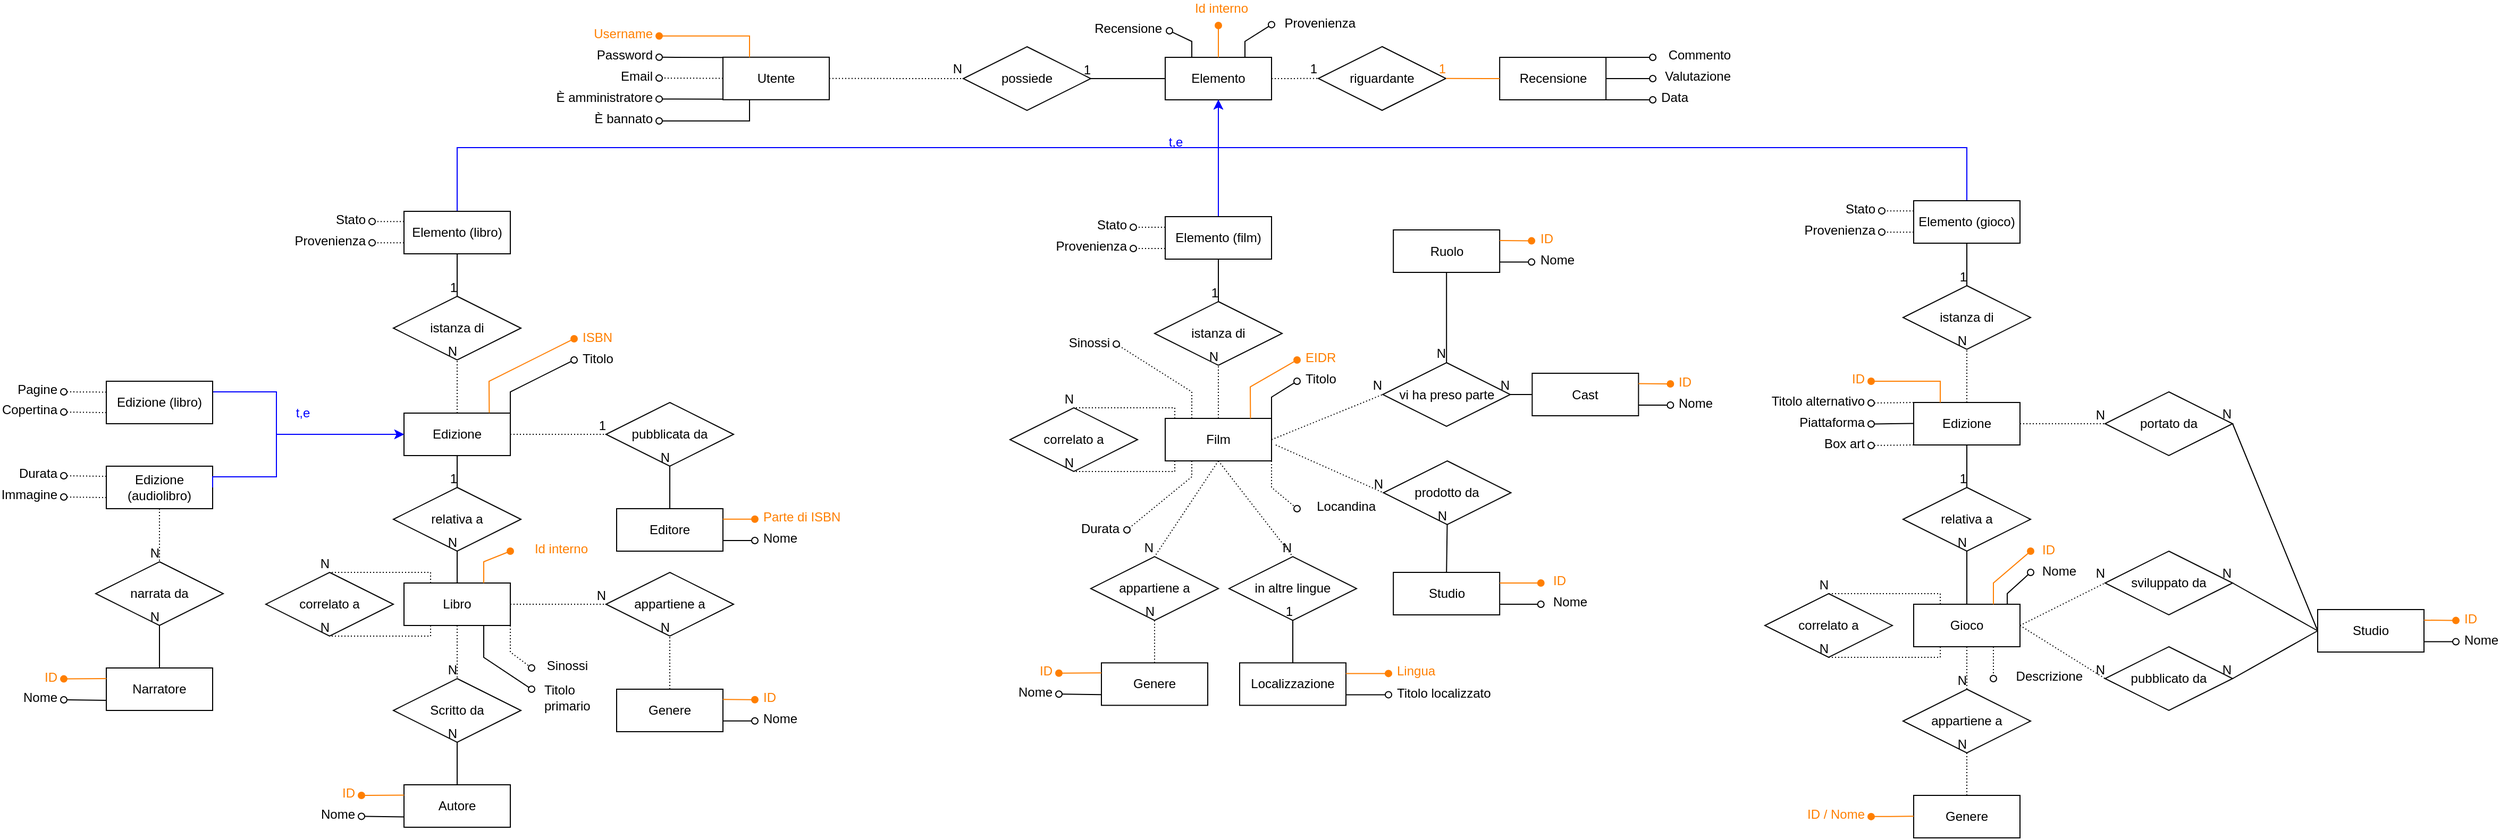 <mxfile version="12.9.11" type="github">
  <diagram id="I5HIQt-uZzFvG9ge-mUW" name="Page-1">
    <mxGraphModel dx="782" dy="735" grid="1" gridSize="10" guides="1" tooltips="1" connect="1" arrows="1" fold="1" page="1" pageScale="1" pageWidth="827" pageHeight="1169" math="0" shadow="0">
      <root>
        <mxCell id="0" />
        <mxCell id="1" parent="0" />
        <mxCell id="Q04cyboe-cRlrqikKD0N-1" value="Utente" style="whiteSpace=wrap;html=1;align=center;" parent="1" vertex="1">
          <mxGeometry x="700" y="54.88" width="100" height="40" as="geometry" />
        </mxCell>
        <mxCell id="Q04cyboe-cRlrqikKD0N-2" value="possiede" style="shape=rhombus;perimeter=rhombusPerimeter;whiteSpace=wrap;html=1;align=center;" parent="1" vertex="1">
          <mxGeometry x="926" y="45" width="120" height="60" as="geometry" />
        </mxCell>
        <mxCell id="Q04cyboe-cRlrqikKD0N-3" value="Elemento" style="whiteSpace=wrap;html=1;align=center;" parent="1" vertex="1">
          <mxGeometry x="1116" y="55" width="100" height="40" as="geometry" />
        </mxCell>
        <mxCell id="Q04cyboe-cRlrqikKD0N-4" style="edgeStyle=orthogonalEdgeStyle;rounded=0;orthogonalLoop=1;jettySize=auto;html=1;exitX=0.5;exitY=0;exitDx=0;exitDy=0;entryX=0.5;entryY=1;entryDx=0;entryDy=0;strokeColor=#0000FF;" parent="1" source="Q04cyboe-cRlrqikKD0N-5" target="Q04cyboe-cRlrqikKD0N-3" edge="1">
          <mxGeometry relative="1" as="geometry">
            <Array as="points">
              <mxPoint x="450" y="140" />
              <mxPoint x="1166" y="140" />
            </Array>
          </mxGeometry>
        </mxCell>
        <mxCell id="Q04cyboe-cRlrqikKD0N-5" value="Elemento (libro)" style="whiteSpace=wrap;html=1;align=center;" parent="1" vertex="1">
          <mxGeometry x="400" y="200" width="100" height="40" as="geometry" />
        </mxCell>
        <mxCell id="Q04cyboe-cRlrqikKD0N-6" style="edgeStyle=orthogonalEdgeStyle;rounded=0;orthogonalLoop=1;jettySize=auto;html=1;exitX=0.5;exitY=0;exitDx=0;exitDy=0;entryX=0.5;entryY=1;entryDx=0;entryDy=0;strokeColor=#0000FF;" parent="1" source="Q04cyboe-cRlrqikKD0N-7" target="Q04cyboe-cRlrqikKD0N-3" edge="1">
          <mxGeometry relative="1" as="geometry" />
        </mxCell>
        <mxCell id="Q04cyboe-cRlrqikKD0N-7" value="Elemento (film)" style="whiteSpace=wrap;html=1;align=center;" parent="1" vertex="1">
          <mxGeometry x="1116" y="205" width="100" height="40" as="geometry" />
        </mxCell>
        <mxCell id="Q04cyboe-cRlrqikKD0N-8" style="edgeStyle=orthogonalEdgeStyle;rounded=0;orthogonalLoop=1;jettySize=auto;html=1;entryX=0.5;entryY=1;entryDx=0;entryDy=0;strokeColor=#0000FF;" parent="1" source="Q04cyboe-cRlrqikKD0N-9" target="Q04cyboe-cRlrqikKD0N-3" edge="1">
          <mxGeometry relative="1" as="geometry">
            <mxPoint x="1090" y="100" as="targetPoint" />
            <Array as="points">
              <mxPoint x="1870" y="140" />
              <mxPoint x="1166" y="140" />
            </Array>
          </mxGeometry>
        </mxCell>
        <mxCell id="Q04cyboe-cRlrqikKD0N-9" value="Elemento (gioco)" style="whiteSpace=wrap;html=1;align=center;" parent="1" vertex="1">
          <mxGeometry x="1820" y="190" width="100" height="40" as="geometry" />
        </mxCell>
        <mxCell id="Q04cyboe-cRlrqikKD0N-10" value="" style="endArrow=none;html=1;rounded=0;dashed=1;dashPattern=1 2;entryX=0;entryY=0.5;entryDx=0;entryDy=0;exitX=1;exitY=0.5;exitDx=0;exitDy=0;" parent="1" source="Q04cyboe-cRlrqikKD0N-1" target="Q04cyboe-cRlrqikKD0N-2" edge="1">
          <mxGeometry relative="1" as="geometry">
            <mxPoint x="856.0" y="75" as="sourcePoint" />
            <mxPoint x="976" y="175" as="targetPoint" />
          </mxGeometry>
        </mxCell>
        <mxCell id="Q04cyboe-cRlrqikKD0N-11" value="N" style="resizable=0;html=1;align=right;verticalAlign=bottom;" parent="Q04cyboe-cRlrqikKD0N-10" connectable="0" vertex="1">
          <mxGeometry x="1" relative="1" as="geometry" />
        </mxCell>
        <mxCell id="Q04cyboe-cRlrqikKD0N-12" value="" style="endArrow=none;html=1;rounded=0;entryX=1;entryY=0.5;entryDx=0;entryDy=0;exitX=0;exitY=0.5;exitDx=0;exitDy=0;" parent="1" source="Q04cyboe-cRlrqikKD0N-3" target="Q04cyboe-cRlrqikKD0N-2" edge="1">
          <mxGeometry relative="1" as="geometry">
            <mxPoint x="876" y="325" as="sourcePoint" />
            <mxPoint x="1036" y="325" as="targetPoint" />
          </mxGeometry>
        </mxCell>
        <mxCell id="Q04cyboe-cRlrqikKD0N-13" value="1" style="resizable=0;html=1;align=right;verticalAlign=bottom;" parent="Q04cyboe-cRlrqikKD0N-12" connectable="0" vertex="1">
          <mxGeometry x="1" relative="1" as="geometry" />
        </mxCell>
        <mxCell id="Q04cyboe-cRlrqikKD0N-14" value="riguardante" style="shape=rhombus;perimeter=rhombusPerimeter;whiteSpace=wrap;html=1;align=center;" parent="1" vertex="1">
          <mxGeometry x="1260" y="44.88" width="120" height="60" as="geometry" />
        </mxCell>
        <mxCell id="Q04cyboe-cRlrqikKD0N-15" value="Recensione" style="whiteSpace=wrap;html=1;align=center;" parent="1" vertex="1">
          <mxGeometry x="1430.59" y="55" width="100" height="40" as="geometry" />
        </mxCell>
        <mxCell id="Q04cyboe-cRlrqikKD0N-16" value="" style="endArrow=none;html=1;rounded=0;dashed=1;dashPattern=1 2;strokeColor=#000000;entryX=0;entryY=0.5;entryDx=0;entryDy=0;exitX=1;exitY=0.5;exitDx=0;exitDy=0;" parent="1" source="Q04cyboe-cRlrqikKD0N-3" target="Q04cyboe-cRlrqikKD0N-14" edge="1">
          <mxGeometry relative="1" as="geometry">
            <mxPoint x="1066" y="305" as="sourcePoint" />
            <mxPoint x="1226" y="305" as="targetPoint" />
          </mxGeometry>
        </mxCell>
        <mxCell id="Q04cyboe-cRlrqikKD0N-17" value="1" style="resizable=0;html=1;align=right;verticalAlign=bottom;" parent="Q04cyboe-cRlrqikKD0N-16" connectable="0" vertex="1">
          <mxGeometry x="1" relative="1" as="geometry" />
        </mxCell>
        <mxCell id="Q04cyboe-cRlrqikKD0N-18" value="" style="endArrow=none;html=1;rounded=0;strokeColor=#FF7F00;entryX=1;entryY=0.5;entryDx=0;entryDy=0;exitX=0;exitY=0.5;exitDx=0;exitDy=0;" parent="1" source="Q04cyboe-cRlrqikKD0N-15" target="Q04cyboe-cRlrqikKD0N-14" edge="1">
          <mxGeometry relative="1" as="geometry">
            <mxPoint x="1066" y="305" as="sourcePoint" />
            <mxPoint x="1226" y="305" as="targetPoint" />
          </mxGeometry>
        </mxCell>
        <mxCell id="Q04cyboe-cRlrqikKD0N-19" value="1" style="resizable=0;html=1;align=right;verticalAlign=bottom;fontColor=#FF7F00;" parent="Q04cyboe-cRlrqikKD0N-18" connectable="0" vertex="1">
          <mxGeometry x="1" relative="1" as="geometry" />
        </mxCell>
        <mxCell id="Q04cyboe-cRlrqikKD0N-20" value="Edizione" style="whiteSpace=wrap;html=1;align=center;" parent="1" vertex="1">
          <mxGeometry x="400" y="390" width="100" height="40" as="geometry" />
        </mxCell>
        <mxCell id="Q04cyboe-cRlrqikKD0N-21" value="istanza di" style="shape=rhombus;perimeter=rhombusPerimeter;whiteSpace=wrap;html=1;align=center;" parent="1" vertex="1">
          <mxGeometry x="390" y="280" width="120" height="60" as="geometry" />
        </mxCell>
        <mxCell id="Q04cyboe-cRlrqikKD0N-22" style="edgeStyle=orthogonalEdgeStyle;rounded=0;orthogonalLoop=1;jettySize=auto;html=1;entryX=0;entryY=0.5;entryDx=0;entryDy=0;strokeColor=#0000FF;" parent="1" source="Q04cyboe-cRlrqikKD0N-23" target="Q04cyboe-cRlrqikKD0N-20" edge="1">
          <mxGeometry relative="1" as="geometry">
            <Array as="points">
              <mxPoint x="280" y="370" />
              <mxPoint x="280" y="410" />
            </Array>
          </mxGeometry>
        </mxCell>
        <mxCell id="Q04cyboe-cRlrqikKD0N-23" value="Edizione (libro)" style="whiteSpace=wrap;html=1;align=center;" parent="1" vertex="1">
          <mxGeometry x="120" y="360" width="100" height="40" as="geometry" />
        </mxCell>
        <mxCell id="Q04cyboe-cRlrqikKD0N-24" value="Edizione (audiolibro)" style="whiteSpace=wrap;html=1;align=center;" parent="1" vertex="1">
          <mxGeometry x="120" y="440" width="100" height="40" as="geometry" />
        </mxCell>
        <mxCell id="Q04cyboe-cRlrqikKD0N-25" value="" style="endArrow=none;html=1;rounded=0;exitX=0.5;exitY=1;exitDx=0;exitDy=0;entryX=0.5;entryY=0;entryDx=0;entryDy=0;" parent="1" source="Q04cyboe-cRlrqikKD0N-5" target="Q04cyboe-cRlrqikKD0N-21" edge="1">
          <mxGeometry relative="1" as="geometry">
            <mxPoint x="720" y="370" as="sourcePoint" />
            <mxPoint x="880" y="370" as="targetPoint" />
          </mxGeometry>
        </mxCell>
        <mxCell id="Q04cyboe-cRlrqikKD0N-26" value="1" style="resizable=0;html=1;align=right;verticalAlign=bottom;" parent="Q04cyboe-cRlrqikKD0N-25" connectable="0" vertex="1">
          <mxGeometry x="1" relative="1" as="geometry" />
        </mxCell>
        <mxCell id="Q04cyboe-cRlrqikKD0N-27" value="" style="endArrow=none;html=1;rounded=0;dashed=1;dashPattern=1 2;entryX=0.5;entryY=1;entryDx=0;entryDy=0;exitX=0.5;exitY=0;exitDx=0;exitDy=0;" parent="1" source="Q04cyboe-cRlrqikKD0N-20" target="Q04cyboe-cRlrqikKD0N-21" edge="1">
          <mxGeometry relative="1" as="geometry">
            <mxPoint x="450" y="380" as="sourcePoint" />
            <mxPoint x="620" y="370" as="targetPoint" />
          </mxGeometry>
        </mxCell>
        <mxCell id="Q04cyboe-cRlrqikKD0N-28" value="N" style="resizable=0;html=1;align=right;verticalAlign=bottom;" parent="Q04cyboe-cRlrqikKD0N-27" connectable="0" vertex="1">
          <mxGeometry x="1" relative="1" as="geometry" />
        </mxCell>
        <mxCell id="Q04cyboe-cRlrqikKD0N-29" style="edgeStyle=orthogonalEdgeStyle;rounded=0;orthogonalLoop=1;jettySize=auto;html=1;entryX=0;entryY=0.5;entryDx=0;entryDy=0;exitX=1;exitY=0.5;exitDx=0;exitDy=0;strokeColor=#0000FF;" parent="1" source="Q04cyboe-cRlrqikKD0N-24" target="Q04cyboe-cRlrqikKD0N-20" edge="1">
          <mxGeometry relative="1" as="geometry">
            <mxPoint x="560" y="490" as="sourcePoint" />
            <mxPoint x="610" y="380" as="targetPoint" />
            <Array as="points">
              <mxPoint x="220" y="450" />
              <mxPoint x="280" y="450" />
              <mxPoint x="280" y="410" />
            </Array>
          </mxGeometry>
        </mxCell>
        <mxCell id="Q04cyboe-cRlrqikKD0N-30" value="Libro" style="whiteSpace=wrap;html=1;align=center;" parent="1" vertex="1">
          <mxGeometry x="400" y="550" width="100" height="40" as="geometry" />
        </mxCell>
        <mxCell id="Q04cyboe-cRlrqikKD0N-31" value="relativa a" style="shape=rhombus;perimeter=rhombusPerimeter;whiteSpace=wrap;html=1;align=center;" parent="1" vertex="1">
          <mxGeometry x="390" y="460" width="120" height="60" as="geometry" />
        </mxCell>
        <mxCell id="Q04cyboe-cRlrqikKD0N-32" value="" style="endArrow=none;html=1;rounded=0;strokeColor=#000000;entryX=0.5;entryY=1;entryDx=0;entryDy=0;exitX=0.5;exitY=0;exitDx=0;exitDy=0;" parent="1" source="Q04cyboe-cRlrqikKD0N-30" target="Q04cyboe-cRlrqikKD0N-31" edge="1">
          <mxGeometry relative="1" as="geometry">
            <mxPoint x="490" y="380" as="sourcePoint" />
            <mxPoint x="650" y="380" as="targetPoint" />
          </mxGeometry>
        </mxCell>
        <mxCell id="Q04cyboe-cRlrqikKD0N-33" value="N" style="resizable=0;html=1;align=right;verticalAlign=bottom;" parent="Q04cyboe-cRlrqikKD0N-32" connectable="0" vertex="1">
          <mxGeometry x="1" relative="1" as="geometry" />
        </mxCell>
        <mxCell id="Q04cyboe-cRlrqikKD0N-34" value="" style="endArrow=none;html=1;rounded=0;strokeColor=#000000;entryX=0.5;entryY=0;entryDx=0;entryDy=0;exitX=0.5;exitY=1;exitDx=0;exitDy=0;" parent="1" source="Q04cyboe-cRlrqikKD0N-20" target="Q04cyboe-cRlrqikKD0N-31" edge="1">
          <mxGeometry relative="1" as="geometry">
            <mxPoint x="490" y="380" as="sourcePoint" />
            <mxPoint x="650" y="380" as="targetPoint" />
          </mxGeometry>
        </mxCell>
        <mxCell id="Q04cyboe-cRlrqikKD0N-35" value="1" style="resizable=0;html=1;align=right;verticalAlign=bottom;" parent="Q04cyboe-cRlrqikKD0N-34" connectable="0" vertex="1">
          <mxGeometry x="1" relative="1" as="geometry">
            <mxPoint x="0.03" as="offset" />
          </mxGeometry>
        </mxCell>
        <mxCell id="Q04cyboe-cRlrqikKD0N-36" value="Autore" style="whiteSpace=wrap;html=1;align=center;" parent="1" vertex="1">
          <mxGeometry x="400" y="740" width="100" height="40" as="geometry" />
        </mxCell>
        <mxCell id="Q04cyboe-cRlrqikKD0N-37" value="Scritto da" style="shape=rhombus;perimeter=rhombusPerimeter;whiteSpace=wrap;html=1;align=center;" parent="1" vertex="1">
          <mxGeometry x="390" y="640" width="120" height="60" as="geometry" />
        </mxCell>
        <mxCell id="Q04cyboe-cRlrqikKD0N-38" value="" style="endArrow=none;html=1;rounded=0;strokeColor=#000000;entryX=0.5;entryY=1;entryDx=0;entryDy=0;exitX=0.5;exitY=0;exitDx=0;exitDy=0;" parent="1" source="Q04cyboe-cRlrqikKD0N-36" target="Q04cyboe-cRlrqikKD0N-37" edge="1">
          <mxGeometry relative="1" as="geometry">
            <mxPoint x="90" y="570" as="sourcePoint" />
            <mxPoint x="300" y="710" as="targetPoint" />
          </mxGeometry>
        </mxCell>
        <mxCell id="Q04cyboe-cRlrqikKD0N-39" value="N" style="resizable=0;html=1;align=right;verticalAlign=bottom;" parent="Q04cyboe-cRlrqikKD0N-38" connectable="0" vertex="1">
          <mxGeometry x="1" relative="1" as="geometry" />
        </mxCell>
        <mxCell id="Q04cyboe-cRlrqikKD0N-40" value="pubblicata da" style="shape=rhombus;perimeter=rhombusPerimeter;whiteSpace=wrap;html=1;align=center;" parent="1" vertex="1">
          <mxGeometry x="590" y="380" width="120" height="60" as="geometry" />
        </mxCell>
        <mxCell id="Q04cyboe-cRlrqikKD0N-41" value="Editore" style="whiteSpace=wrap;html=1;align=center;" parent="1" vertex="1">
          <mxGeometry x="600" y="480" width="100" height="40" as="geometry" />
        </mxCell>
        <mxCell id="Q04cyboe-cRlrqikKD0N-42" value="" style="endArrow=none;html=1;rounded=0;strokeColor=#000000;entryX=0.5;entryY=1;entryDx=0;entryDy=0;exitX=0.5;exitY=0;exitDx=0;exitDy=0;" parent="1" source="Q04cyboe-cRlrqikKD0N-41" target="Q04cyboe-cRlrqikKD0N-40" edge="1">
          <mxGeometry relative="1" as="geometry">
            <mxPoint x="510" y="470" as="sourcePoint" />
            <mxPoint x="670" y="470" as="targetPoint" />
          </mxGeometry>
        </mxCell>
        <mxCell id="Q04cyboe-cRlrqikKD0N-43" value="N" style="resizable=0;html=1;align=right;verticalAlign=bottom;" parent="Q04cyboe-cRlrqikKD0N-42" connectable="0" vertex="1">
          <mxGeometry x="1" relative="1" as="geometry" />
        </mxCell>
        <mxCell id="Q04cyboe-cRlrqikKD0N-44" value="narrata da" style="shape=rhombus;perimeter=rhombusPerimeter;whiteSpace=wrap;html=1;align=center;strokeColor=#000000;" parent="1" vertex="1">
          <mxGeometry x="110" y="530" width="120" height="60" as="geometry" />
        </mxCell>
        <mxCell id="Q04cyboe-cRlrqikKD0N-45" value="Narratore" style="whiteSpace=wrap;html=1;align=center;strokeColor=#000000;" parent="1" vertex="1">
          <mxGeometry x="120" y="630" width="100" height="40" as="geometry" />
        </mxCell>
        <mxCell id="Q04cyboe-cRlrqikKD0N-46" value="" style="endArrow=none;html=1;rounded=0;strokeColor=#000000;entryX=0.5;entryY=1;entryDx=0;entryDy=0;exitX=0.5;exitY=0;exitDx=0;exitDy=0;" parent="1" source="Q04cyboe-cRlrqikKD0N-45" target="Q04cyboe-cRlrqikKD0N-44" edge="1">
          <mxGeometry relative="1" as="geometry">
            <mxPoint x="470" y="450" as="sourcePoint" />
            <mxPoint x="630" y="450" as="targetPoint" />
          </mxGeometry>
        </mxCell>
        <mxCell id="Q04cyboe-cRlrqikKD0N-47" value="N" style="resizable=0;html=1;align=right;verticalAlign=bottom;" parent="Q04cyboe-cRlrqikKD0N-46" connectable="0" vertex="1">
          <mxGeometry x="1" relative="1" as="geometry" />
        </mxCell>
        <mxCell id="Q04cyboe-cRlrqikKD0N-48" value="Edizione" style="whiteSpace=wrap;html=1;align=center;" parent="1" vertex="1">
          <mxGeometry x="1820" y="380" width="100" height="40" as="geometry" />
        </mxCell>
        <mxCell id="Q04cyboe-cRlrqikKD0N-49" value="Genere" style="whiteSpace=wrap;html=1;align=center;" parent="1" vertex="1">
          <mxGeometry x="1820" y="750" width="100" height="40" as="geometry" />
        </mxCell>
        <mxCell id="Q04cyboe-cRlrqikKD0N-50" value="pubblicato da" style="shape=rhombus;perimeter=rhombusPerimeter;whiteSpace=wrap;html=1;align=center;" parent="1" vertex="1">
          <mxGeometry x="2000" y="610" width="120" height="60" as="geometry" />
        </mxCell>
        <mxCell id="Q04cyboe-cRlrqikKD0N-51" value="appartiene a" style="shape=rhombus;perimeter=rhombusPerimeter;whiteSpace=wrap;html=1;align=center;" parent="1" vertex="1">
          <mxGeometry x="1810" y="650" width="120" height="60" as="geometry" />
        </mxCell>
        <mxCell id="Q04cyboe-cRlrqikKD0N-52" value="&lt;div&gt;sviluppato da&lt;/div&gt;" style="shape=rhombus;perimeter=rhombusPerimeter;whiteSpace=wrap;html=1;align=center;" parent="1" vertex="1">
          <mxGeometry x="2000" y="520" width="120" height="60" as="geometry" />
        </mxCell>
        <mxCell id="Q04cyboe-cRlrqikKD0N-53" value="istanza di" style="shape=rhombus;perimeter=rhombusPerimeter;whiteSpace=wrap;html=1;align=center;" parent="1" vertex="1">
          <mxGeometry x="1810" y="270" width="120" height="60" as="geometry" />
        </mxCell>
        <mxCell id="Q04cyboe-cRlrqikKD0N-54" value="Localizzazione" style="whiteSpace=wrap;html=1;align=center;" parent="1" vertex="1">
          <mxGeometry x="1186" y="625.19" width="100" height="40" as="geometry" />
        </mxCell>
        <mxCell id="Q04cyboe-cRlrqikKD0N-55" value="Studio" style="whiteSpace=wrap;html=1;align=center;" parent="1" vertex="1">
          <mxGeometry x="1330.59" y="540" width="100" height="40" as="geometry" />
        </mxCell>
        <mxCell id="Q04cyboe-cRlrqikKD0N-56" value="Ruolo" style="whiteSpace=wrap;html=1;align=center;" parent="1" vertex="1">
          <mxGeometry x="1330.59" y="217.5" width="100" height="40" as="geometry" />
        </mxCell>
        <mxCell id="Q04cyboe-cRlrqikKD0N-57" value="Cast" style="whiteSpace=wrap;html=1;align=center;" parent="1" vertex="1">
          <mxGeometry x="1461.18" y="352.5" width="100" height="40" as="geometry" />
        </mxCell>
        <mxCell id="Q04cyboe-cRlrqikKD0N-58" value="Genere" style="whiteSpace=wrap;html=1;align=center;" parent="1" vertex="1">
          <mxGeometry x="1056" y="625.19" width="100" height="40" as="geometry" />
        </mxCell>
        <mxCell id="Q04cyboe-cRlrqikKD0N-59" value="Film" style="whiteSpace=wrap;html=1;align=center;" parent="1" vertex="1">
          <mxGeometry x="1116" y="395" width="100" height="40" as="geometry" />
        </mxCell>
        <mxCell id="Q04cyboe-cRlrqikKD0N-60" value="Gioco" style="whiteSpace=wrap;html=1;align=center;" parent="1" vertex="1">
          <mxGeometry x="1820" y="570" width="100" height="40" as="geometry" />
        </mxCell>
        <mxCell id="Q04cyboe-cRlrqikKD0N-61" value="relativa a" style="shape=rhombus;perimeter=rhombusPerimeter;whiteSpace=wrap;html=1;align=center;" parent="1" vertex="1">
          <mxGeometry x="1810" y="460" width="120" height="60" as="geometry" />
        </mxCell>
        <mxCell id="Q04cyboe-cRlrqikKD0N-62" value="appartiene a" style="shape=rhombus;perimeter=rhombusPerimeter;whiteSpace=wrap;html=1;align=center;" parent="1" vertex="1">
          <mxGeometry x="1046" y="525.19" width="120" height="60" as="geometry" />
        </mxCell>
        <mxCell id="Q04cyboe-cRlrqikKD0N-63" value="prodotto da" style="shape=rhombus;perimeter=rhombusPerimeter;whiteSpace=wrap;html=1;align=center;" parent="1" vertex="1">
          <mxGeometry x="1321.24" y="435" width="120" height="60" as="geometry" />
        </mxCell>
        <mxCell id="Q04cyboe-cRlrqikKD0N-64" value="istanza di" style="shape=rhombus;perimeter=rhombusPerimeter;whiteSpace=wrap;html=1;align=center;" parent="1" vertex="1">
          <mxGeometry x="1106" y="285" width="120" height="60" as="geometry" />
        </mxCell>
        <mxCell id="Q04cyboe-cRlrqikKD0N-65" value="" style="endArrow=none;html=1;rounded=0;dashed=1;dashPattern=1 2;entryX=0.5;entryY=1;entryDx=0;entryDy=0;" parent="1" source="Q04cyboe-cRlrqikKD0N-59" target="Q04cyboe-cRlrqikKD0N-64" edge="1">
          <mxGeometry relative="1" as="geometry">
            <mxPoint x="1106" y="295" as="sourcePoint" />
            <mxPoint x="1266" y="295" as="targetPoint" />
          </mxGeometry>
        </mxCell>
        <mxCell id="Q04cyboe-cRlrqikKD0N-66" value="N" style="resizable=0;html=1;align=right;verticalAlign=bottom;" parent="Q04cyboe-cRlrqikKD0N-65" connectable="0" vertex="1">
          <mxGeometry x="1" relative="1" as="geometry" />
        </mxCell>
        <mxCell id="Q04cyboe-cRlrqikKD0N-67" value="" style="endArrow=none;html=1;rounded=0;entryX=0.5;entryY=0;entryDx=0;entryDy=0;exitX=0.5;exitY=1;exitDx=0;exitDy=0;" parent="1" source="Q04cyboe-cRlrqikKD0N-7" target="Q04cyboe-cRlrqikKD0N-64" edge="1">
          <mxGeometry relative="1" as="geometry">
            <mxPoint x="1106" y="295" as="sourcePoint" />
            <mxPoint x="1266" y="295" as="targetPoint" />
          </mxGeometry>
        </mxCell>
        <mxCell id="Q04cyboe-cRlrqikKD0N-68" value="1" style="resizable=0;html=1;align=right;verticalAlign=bottom;" parent="Q04cyboe-cRlrqikKD0N-67" connectable="0" vertex="1">
          <mxGeometry x="1" relative="1" as="geometry" />
        </mxCell>
        <mxCell id="Q04cyboe-cRlrqikKD0N-69" value="" style="endArrow=none;html=1;rounded=0;entryX=0.5;entryY=1;entryDx=0;entryDy=0;exitX=0.5;exitY=0;exitDx=0;exitDy=0;" parent="1" source="Q04cyboe-cRlrqikKD0N-55" target="Q04cyboe-cRlrqikKD0N-63" edge="1">
          <mxGeometry relative="1" as="geometry">
            <mxPoint x="1511.24" y="445" as="sourcePoint" />
            <mxPoint x="1671.24" y="445" as="targetPoint" />
          </mxGeometry>
        </mxCell>
        <mxCell id="Q04cyboe-cRlrqikKD0N-70" value="N" style="resizable=0;html=1;align=right;verticalAlign=bottom;" parent="Q04cyboe-cRlrqikKD0N-69" connectable="0" vertex="1">
          <mxGeometry x="1" relative="1" as="geometry" />
        </mxCell>
        <mxCell id="Q04cyboe-cRlrqikKD0N-71" value="" style="endArrow=none;html=1;rounded=0;dashed=1;dashPattern=1 2;entryX=0.5;entryY=0;entryDx=0;entryDy=0;exitX=0.5;exitY=1;exitDx=0;exitDy=0;" parent="1" source="Q04cyboe-cRlrqikKD0N-59" target="Q04cyboe-cRlrqikKD0N-62" edge="1">
          <mxGeometry relative="1" as="geometry">
            <mxPoint x="876" y="515" as="sourcePoint" />
            <mxPoint x="1036" y="515" as="targetPoint" />
          </mxGeometry>
        </mxCell>
        <mxCell id="Q04cyboe-cRlrqikKD0N-72" value="N" style="resizable=0;html=1;align=right;verticalAlign=bottom;" parent="Q04cyboe-cRlrqikKD0N-71" connectable="0" vertex="1">
          <mxGeometry x="1" relative="1" as="geometry" />
        </mxCell>
        <mxCell id="Q04cyboe-cRlrqikKD0N-73" value="vi ha preso parte" style="shape=rhombus;perimeter=rhombusPerimeter;whiteSpace=wrap;html=1;align=center;strokeColor=#000000;" parent="1" vertex="1">
          <mxGeometry x="1320.59" y="342.5" width="120" height="60" as="geometry" />
        </mxCell>
        <mxCell id="Q04cyboe-cRlrqikKD0N-74" value="Genere" style="whiteSpace=wrap;html=1;align=center;" parent="1" vertex="1">
          <mxGeometry x="600" y="650" width="100" height="40" as="geometry" />
        </mxCell>
        <mxCell id="Q04cyboe-cRlrqikKD0N-75" value="appartiene a" style="shape=rhombus;perimeter=rhombusPerimeter;whiteSpace=wrap;html=1;align=center;" parent="1" vertex="1">
          <mxGeometry x="590" y="540" width="120" height="60" as="geometry" />
        </mxCell>
        <mxCell id="Q04cyboe-cRlrqikKD0N-76" value="" style="endArrow=none;html=1;rounded=0;dashed=1;dashPattern=1 2;entryX=0;entryY=0.5;entryDx=0;entryDy=0;exitX=1;exitY=0.5;exitDx=0;exitDy=0;" parent="1" source="Q04cyboe-cRlrqikKD0N-30" target="Q04cyboe-cRlrqikKD0N-75" edge="1">
          <mxGeometry relative="1" as="geometry">
            <mxPoint x="630" y="640" as="sourcePoint" />
            <mxPoint x="500" y="660" as="targetPoint" />
          </mxGeometry>
        </mxCell>
        <mxCell id="Q04cyboe-cRlrqikKD0N-77" value="N" style="resizable=0;html=1;align=right;verticalAlign=bottom;" parent="Q04cyboe-cRlrqikKD0N-76" connectable="0" vertex="1">
          <mxGeometry x="1" relative="1" as="geometry" />
        </mxCell>
        <mxCell id="Q04cyboe-cRlrqikKD0N-80" value="in altre lingue" style="shape=rhombus;perimeter=rhombusPerimeter;whiteSpace=wrap;html=1;align=center;" parent="1" vertex="1">
          <mxGeometry x="1176" y="525.19" width="120" height="60" as="geometry" />
        </mxCell>
        <mxCell id="Q04cyboe-cRlrqikKD0N-81" value="" style="endArrow=none;html=1;rounded=0;dashed=1;dashPattern=1 2;exitX=0.5;exitY=1;exitDx=0;exitDy=0;entryX=0.5;entryY=0;entryDx=0;entryDy=0;" parent="1" source="Q04cyboe-cRlrqikKD0N-59" target="Q04cyboe-cRlrqikKD0N-80" edge="1">
          <mxGeometry relative="1" as="geometry">
            <mxPoint x="956" y="725" as="sourcePoint" />
            <mxPoint x="1116" y="725" as="targetPoint" />
          </mxGeometry>
        </mxCell>
        <mxCell id="Q04cyboe-cRlrqikKD0N-82" value="N" style="resizable=0;html=1;align=right;verticalAlign=bottom;" parent="Q04cyboe-cRlrqikKD0N-81" connectable="0" vertex="1">
          <mxGeometry x="1" relative="1" as="geometry" />
        </mxCell>
        <mxCell id="Q04cyboe-cRlrqikKD0N-83" value="" style="endArrow=none;html=1;rounded=0;entryX=0.5;entryY=1;entryDx=0;entryDy=0;exitX=0.5;exitY=0;exitDx=0;exitDy=0;" parent="1" source="Q04cyboe-cRlrqikKD0N-54" target="Q04cyboe-cRlrqikKD0N-80" edge="1">
          <mxGeometry relative="1" as="geometry">
            <mxPoint x="876" y="745.19" as="sourcePoint" />
            <mxPoint x="1036" y="745.19" as="targetPoint" />
          </mxGeometry>
        </mxCell>
        <mxCell id="Q04cyboe-cRlrqikKD0N-84" value="1" style="resizable=0;html=1;align=right;verticalAlign=bottom;" parent="Q04cyboe-cRlrqikKD0N-83" connectable="0" vertex="1">
          <mxGeometry x="1" relative="1" as="geometry" />
        </mxCell>
        <mxCell id="Q04cyboe-cRlrqikKD0N-85" value="" style="endArrow=none;html=1;rounded=0;exitX=0.5;exitY=1;exitDx=0;exitDy=0;entryX=0.5;entryY=0;entryDx=0;entryDy=0;" parent="1" source="Q04cyboe-cRlrqikKD0N-9" target="Q04cyboe-cRlrqikKD0N-53" edge="1">
          <mxGeometry relative="1" as="geometry">
            <mxPoint x="1580" y="310" as="sourcePoint" />
            <mxPoint x="1740" y="310" as="targetPoint" />
          </mxGeometry>
        </mxCell>
        <mxCell id="Q04cyboe-cRlrqikKD0N-86" value="1" style="resizable=0;html=1;align=right;verticalAlign=bottom;" parent="Q04cyboe-cRlrqikKD0N-85" connectable="0" vertex="1">
          <mxGeometry x="1" relative="1" as="geometry" />
        </mxCell>
        <mxCell id="Q04cyboe-cRlrqikKD0N-87" value="" style="endArrow=none;html=1;rounded=0;dashed=1;dashPattern=1 2;entryX=0.5;entryY=1;entryDx=0;entryDy=0;exitX=0.5;exitY=0;exitDx=0;exitDy=0;" parent="1" source="Q04cyboe-cRlrqikKD0N-48" target="Q04cyboe-cRlrqikKD0N-53" edge="1">
          <mxGeometry relative="1" as="geometry">
            <mxPoint x="1580" y="310" as="sourcePoint" />
            <mxPoint x="1740" y="310" as="targetPoint" />
          </mxGeometry>
        </mxCell>
        <mxCell id="Q04cyboe-cRlrqikKD0N-88" value="N" style="resizable=0;html=1;align=right;verticalAlign=bottom;" parent="Q04cyboe-cRlrqikKD0N-87" connectable="0" vertex="1">
          <mxGeometry x="1" relative="1" as="geometry" />
        </mxCell>
        <mxCell id="Q04cyboe-cRlrqikKD0N-89" value="" style="endArrow=none;html=1;rounded=0;entryX=0.5;entryY=0;entryDx=0;entryDy=0;exitX=0.5;exitY=1;exitDx=0;exitDy=0;" parent="1" source="Q04cyboe-cRlrqikKD0N-48" target="Q04cyboe-cRlrqikKD0N-61" edge="1">
          <mxGeometry relative="1" as="geometry">
            <mxPoint x="1360" y="710" as="sourcePoint" />
            <mxPoint x="1520" y="710" as="targetPoint" />
          </mxGeometry>
        </mxCell>
        <mxCell id="Q04cyboe-cRlrqikKD0N-90" value="1" style="resizable=0;html=1;align=right;verticalAlign=bottom;" parent="Q04cyboe-cRlrqikKD0N-89" connectable="0" vertex="1">
          <mxGeometry x="1" relative="1" as="geometry" />
        </mxCell>
        <mxCell id="Q04cyboe-cRlrqikKD0N-91" value="" style="endArrow=none;html=1;rounded=0;entryX=0.5;entryY=1;entryDx=0;entryDy=0;exitX=0.5;exitY=0;exitDx=0;exitDy=0;" parent="1" source="Q04cyboe-cRlrqikKD0N-60" target="Q04cyboe-cRlrqikKD0N-61" edge="1">
          <mxGeometry relative="1" as="geometry">
            <mxPoint x="1670" y="540" as="sourcePoint" />
            <mxPoint x="1830" y="540" as="targetPoint" />
          </mxGeometry>
        </mxCell>
        <mxCell id="Q04cyboe-cRlrqikKD0N-92" value="N" style="resizable=0;html=1;align=right;verticalAlign=bottom;" parent="Q04cyboe-cRlrqikKD0N-91" connectable="0" vertex="1">
          <mxGeometry x="1" relative="1" as="geometry" />
        </mxCell>
        <mxCell id="Q04cyboe-cRlrqikKD0N-93" value="portato da" style="shape=rhombus;perimeter=rhombusPerimeter;whiteSpace=wrap;html=1;align=center;strokeColor=#000000;" parent="1" vertex="1">
          <mxGeometry x="2000" y="370" width="120" height="60" as="geometry" />
        </mxCell>
        <mxCell id="Q04cyboe-cRlrqikKD0N-94" value="Studio" style="whiteSpace=wrap;html=1;align=center;strokeColor=#000000;" parent="1" vertex="1">
          <mxGeometry x="2200" y="575" width="100" height="40" as="geometry" />
        </mxCell>
        <mxCell id="Q04cyboe-cRlrqikKD0N-95" value="" style="endArrow=none;html=1;rounded=0;entryX=1;entryY=0.5;entryDx=0;entryDy=0;exitX=0;exitY=0.5;exitDx=0;exitDy=0;" parent="1" source="Q04cyboe-cRlrqikKD0N-94" target="Q04cyboe-cRlrqikKD0N-93" edge="1">
          <mxGeometry relative="1" as="geometry">
            <mxPoint x="2150" y="530" as="sourcePoint" />
            <mxPoint x="2310" y="530" as="targetPoint" />
          </mxGeometry>
        </mxCell>
        <mxCell id="Q04cyboe-cRlrqikKD0N-96" value="N" style="resizable=0;html=1;align=right;verticalAlign=bottom;" parent="Q04cyboe-cRlrqikKD0N-95" connectable="0" vertex="1">
          <mxGeometry x="1" relative="1" as="geometry" />
        </mxCell>
        <mxCell id="Q04cyboe-cRlrqikKD0N-97" value="" style="endArrow=none;html=1;rounded=0;entryX=1;entryY=0.5;entryDx=0;entryDy=0;exitX=0;exitY=0.5;exitDx=0;exitDy=0;" parent="1" source="Q04cyboe-cRlrqikKD0N-94" target="Q04cyboe-cRlrqikKD0N-52" edge="1">
          <mxGeometry relative="1" as="geometry">
            <mxPoint x="2191" y="500" as="sourcePoint" />
            <mxPoint x="2111" y="500" as="targetPoint" />
          </mxGeometry>
        </mxCell>
        <mxCell id="Q04cyboe-cRlrqikKD0N-98" value="N" style="resizable=0;html=1;align=right;verticalAlign=bottom;" parent="Q04cyboe-cRlrqikKD0N-97" connectable="0" vertex="1">
          <mxGeometry x="1" relative="1" as="geometry" />
        </mxCell>
        <mxCell id="Q04cyboe-cRlrqikKD0N-99" value="" style="endArrow=none;html=1;rounded=0;entryX=1;entryY=0.5;entryDx=0;entryDy=0;exitX=0;exitY=0.5;exitDx=0;exitDy=0;" parent="1" source="Q04cyboe-cRlrqikKD0N-94" target="Q04cyboe-cRlrqikKD0N-50" edge="1">
          <mxGeometry relative="1" as="geometry">
            <mxPoint x="2200" y="620" as="sourcePoint" />
            <mxPoint x="2120" y="620" as="targetPoint" />
          </mxGeometry>
        </mxCell>
        <mxCell id="Q04cyboe-cRlrqikKD0N-100" value="N" style="resizable=0;html=1;align=right;verticalAlign=bottom;" parent="Q04cyboe-cRlrqikKD0N-99" connectable="0" vertex="1">
          <mxGeometry x="1" relative="1" as="geometry" />
        </mxCell>
        <mxCell id="Q04cyboe-cRlrqikKD0N-101" value="" style="endArrow=none;html=1;rounded=0;dashed=1;dashPattern=1 2;entryX=0.5;entryY=0;entryDx=0;entryDy=0;exitX=0.5;exitY=1;exitDx=0;exitDy=0;" parent="1" source="Q04cyboe-cRlrqikKD0N-60" target="Q04cyboe-cRlrqikKD0N-51" edge="1">
          <mxGeometry relative="1" as="geometry">
            <mxPoint x="1750" y="710" as="sourcePoint" />
            <mxPoint x="1910" y="710" as="targetPoint" />
          </mxGeometry>
        </mxCell>
        <mxCell id="Q04cyboe-cRlrqikKD0N-102" value="N" style="resizable=0;html=1;align=right;verticalAlign=bottom;" parent="Q04cyboe-cRlrqikKD0N-101" connectable="0" vertex="1">
          <mxGeometry x="1" relative="1" as="geometry" />
        </mxCell>
        <mxCell id="Q04cyboe-cRlrqikKD0N-103" value="" style="endArrow=none;html=1;rounded=0;dashed=1;dashPattern=1 2;entryX=0.5;entryY=1;entryDx=0;entryDy=0;exitX=0.5;exitY=0;exitDx=0;exitDy=0;" parent="1" source="Q04cyboe-cRlrqikKD0N-58" target="Q04cyboe-cRlrqikKD0N-62" edge="1">
          <mxGeometry relative="1" as="geometry">
            <mxPoint x="946" y="595.19" as="sourcePoint" />
            <mxPoint x="1106" y="595.19" as="targetPoint" />
          </mxGeometry>
        </mxCell>
        <mxCell id="Q04cyboe-cRlrqikKD0N-104" value="N" style="resizable=0;html=1;align=right;verticalAlign=bottom;" parent="Q04cyboe-cRlrqikKD0N-103" connectable="0" vertex="1">
          <mxGeometry x="1" relative="1" as="geometry" />
        </mxCell>
        <mxCell id="Q04cyboe-cRlrqikKD0N-105" value="" style="endArrow=none;html=1;rounded=0;dashed=1;dashPattern=1 2;exitX=0.5;exitY=0;exitDx=0;exitDy=0;entryX=0.5;entryY=1;entryDx=0;entryDy=0;" parent="1" source="Q04cyboe-cRlrqikKD0N-74" target="Q04cyboe-cRlrqikKD0N-75" edge="1">
          <mxGeometry relative="1" as="geometry">
            <mxPoint x="720" y="630" as="sourcePoint" />
            <mxPoint x="880" y="630" as="targetPoint" />
          </mxGeometry>
        </mxCell>
        <mxCell id="Q04cyboe-cRlrqikKD0N-106" value="N" style="resizable=0;html=1;align=right;verticalAlign=bottom;" parent="Q04cyboe-cRlrqikKD0N-105" connectable="0" vertex="1">
          <mxGeometry x="1" relative="1" as="geometry" />
        </mxCell>
        <mxCell id="Q04cyboe-cRlrqikKD0N-107" value="" style="endArrow=none;html=1;rounded=0;dashed=1;dashPattern=1 2;entryX=0.5;entryY=1;entryDx=0;entryDy=0;exitX=0.5;exitY=0;exitDx=0;exitDy=0;" parent="1" source="Q04cyboe-cRlrqikKD0N-49" target="Q04cyboe-cRlrqikKD0N-51" edge="1">
          <mxGeometry relative="1" as="geometry">
            <mxPoint x="1630" y="530" as="sourcePoint" />
            <mxPoint x="1790" y="530" as="targetPoint" />
          </mxGeometry>
        </mxCell>
        <mxCell id="Q04cyboe-cRlrqikKD0N-108" value="N" style="resizable=0;html=1;align=right;verticalAlign=bottom;" parent="Q04cyboe-cRlrqikKD0N-107" connectable="0" vertex="1">
          <mxGeometry x="1" relative="1" as="geometry" />
        </mxCell>
        <mxCell id="Q04cyboe-cRlrqikKD0N-109" value="" style="endArrow=none;html=1;rounded=0;entryX=1;entryY=0.5;entryDx=0;entryDy=0;" parent="1" source="Q04cyboe-cRlrqikKD0N-57" target="Q04cyboe-cRlrqikKD0N-73" edge="1">
          <mxGeometry relative="1" as="geometry">
            <mxPoint x="1300.59" y="262.5" as="sourcePoint" />
            <mxPoint x="1460.59" y="262.5" as="targetPoint" />
          </mxGeometry>
        </mxCell>
        <mxCell id="Q04cyboe-cRlrqikKD0N-110" value="N" style="resizable=0;html=1;align=right;verticalAlign=bottom;" parent="Q04cyboe-cRlrqikKD0N-109" connectable="0" vertex="1">
          <mxGeometry x="1" relative="1" as="geometry" />
        </mxCell>
        <mxCell id="Q04cyboe-cRlrqikKD0N-111" value="" style="endArrow=none;html=1;rounded=0;dashed=1;dashPattern=1 2;entryX=0.5;entryY=0;entryDx=0;entryDy=0;exitX=0.5;exitY=1;exitDx=0;exitDy=0;" parent="1" source="Q04cyboe-cRlrqikKD0N-24" target="Q04cyboe-cRlrqikKD0N-44" edge="1">
          <mxGeometry relative="1" as="geometry">
            <mxPoint x="290" y="430" as="sourcePoint" />
            <mxPoint x="450" y="430" as="targetPoint" />
          </mxGeometry>
        </mxCell>
        <mxCell id="Q04cyboe-cRlrqikKD0N-112" value="N" style="resizable=0;html=1;align=right;verticalAlign=bottom;" parent="Q04cyboe-cRlrqikKD0N-111" connectable="0" vertex="1">
          <mxGeometry x="1" relative="1" as="geometry" />
        </mxCell>
        <mxCell id="Q04cyboe-cRlrqikKD0N-113" value="" style="endArrow=none;html=1;rounded=0;dashed=1;dashPattern=1 2;exitX=0.5;exitY=1;exitDx=0;exitDy=0;entryX=0.5;entryY=0;entryDx=0;entryDy=0;" parent="1" source="Q04cyboe-cRlrqikKD0N-30" target="Q04cyboe-cRlrqikKD0N-37" edge="1">
          <mxGeometry relative="1" as="geometry">
            <mxPoint x="540" y="670" as="sourcePoint" />
            <mxPoint x="700" y="670" as="targetPoint" />
          </mxGeometry>
        </mxCell>
        <mxCell id="Q04cyboe-cRlrqikKD0N-114" value="N" style="resizable=0;html=1;align=right;verticalAlign=bottom;" parent="Q04cyboe-cRlrqikKD0N-113" connectable="0" vertex="1">
          <mxGeometry x="1" relative="1" as="geometry" />
        </mxCell>
        <mxCell id="Q04cyboe-cRlrqikKD0N-115" value="" style="endArrow=none;html=1;rounded=0;dashed=1;dashPattern=1 2;entryX=0;entryY=0.5;entryDx=0;entryDy=0;" parent="1" target="Q04cyboe-cRlrqikKD0N-63" edge="1">
          <mxGeometry relative="1" as="geometry">
            <mxPoint x="1220" y="420" as="sourcePoint" />
            <mxPoint x="1196" y="345" as="targetPoint" />
          </mxGeometry>
        </mxCell>
        <mxCell id="Q04cyboe-cRlrqikKD0N-116" value="N" style="resizable=0;html=1;align=right;verticalAlign=bottom;" parent="Q04cyboe-cRlrqikKD0N-115" connectable="0" vertex="1">
          <mxGeometry x="1" relative="1" as="geometry" />
        </mxCell>
        <mxCell id="Q04cyboe-cRlrqikKD0N-117" value="" style="endArrow=none;html=1;rounded=0;dashed=1;dashPattern=1 2;entryX=0;entryY=0.5;entryDx=0;entryDy=0;exitX=1;exitY=0.5;exitDx=0;exitDy=0;" parent="1" source="Q04cyboe-cRlrqikKD0N-59" target="Q04cyboe-cRlrqikKD0N-73" edge="1">
          <mxGeometry relative="1" as="geometry">
            <mxPoint x="1136" y="385" as="sourcePoint" />
            <mxPoint x="1296" y="385" as="targetPoint" />
          </mxGeometry>
        </mxCell>
        <mxCell id="Q04cyboe-cRlrqikKD0N-118" value="N" style="resizable=0;html=1;align=right;verticalAlign=bottom;" parent="Q04cyboe-cRlrqikKD0N-117" connectable="0" vertex="1">
          <mxGeometry x="1" relative="1" as="geometry" />
        </mxCell>
        <mxCell id="Q04cyboe-cRlrqikKD0N-119" value="" style="endArrow=none;html=1;rounded=0;dashed=1;dashPattern=1 2;entryX=0;entryY=0.5;entryDx=0;entryDy=0;exitX=1;exitY=0.5;exitDx=0;exitDy=0;" parent="1" source="Q04cyboe-cRlrqikKD0N-60" target="Q04cyboe-cRlrqikKD0N-50" edge="1">
          <mxGeometry relative="1" as="geometry">
            <mxPoint x="1800" y="700" as="sourcePoint" />
            <mxPoint x="1960" y="700" as="targetPoint" />
          </mxGeometry>
        </mxCell>
        <mxCell id="Q04cyboe-cRlrqikKD0N-120" value="N" style="resizable=0;html=1;align=right;verticalAlign=bottom;" parent="Q04cyboe-cRlrqikKD0N-119" connectable="0" vertex="1">
          <mxGeometry x="1" relative="1" as="geometry" />
        </mxCell>
        <mxCell id="Q04cyboe-cRlrqikKD0N-121" value="" style="endArrow=none;html=1;rounded=0;dashed=1;dashPattern=1 2;exitX=1;exitY=0.5;exitDx=0;exitDy=0;entryX=0;entryY=0.5;entryDx=0;entryDy=0;" parent="1" source="Q04cyboe-cRlrqikKD0N-60" target="Q04cyboe-cRlrqikKD0N-52" edge="1">
          <mxGeometry relative="1" as="geometry">
            <mxPoint x="1800" y="700" as="sourcePoint" />
            <mxPoint x="1960" y="700" as="targetPoint" />
          </mxGeometry>
        </mxCell>
        <mxCell id="Q04cyboe-cRlrqikKD0N-122" value="N" style="resizable=0;html=1;align=right;verticalAlign=bottom;" parent="Q04cyboe-cRlrqikKD0N-121" connectable="0" vertex="1">
          <mxGeometry x="1" relative="1" as="geometry" />
        </mxCell>
        <mxCell id="Q04cyboe-cRlrqikKD0N-123" value="" style="endArrow=none;html=1;rounded=0;dashed=1;dashPattern=1 2;entryX=0;entryY=0.5;entryDx=0;entryDy=0;exitX=1;exitY=0.5;exitDx=0;exitDy=0;" parent="1" source="Q04cyboe-cRlrqikKD0N-48" target="Q04cyboe-cRlrqikKD0N-93" edge="1">
          <mxGeometry relative="1" as="geometry">
            <mxPoint x="1820" y="540" as="sourcePoint" />
            <mxPoint x="1980" y="540" as="targetPoint" />
          </mxGeometry>
        </mxCell>
        <mxCell id="Q04cyboe-cRlrqikKD0N-124" value="N" style="resizable=0;html=1;align=right;verticalAlign=bottom;" parent="Q04cyboe-cRlrqikKD0N-123" connectable="0" vertex="1">
          <mxGeometry x="1" relative="1" as="geometry" />
        </mxCell>
        <mxCell id="Q04cyboe-cRlrqikKD0N-125" value="" style="endArrow=none;html=1;rounded=0;dashed=1;dashPattern=1 2;entryX=0;entryY=0.5;entryDx=0;entryDy=0;exitX=1;exitY=0.5;exitDx=0;exitDy=0;" parent="1" source="Q04cyboe-cRlrqikKD0N-20" target="Q04cyboe-cRlrqikKD0N-40" edge="1">
          <mxGeometry relative="1" as="geometry">
            <mxPoint x="720" y="510" as="sourcePoint" />
            <mxPoint x="880" y="510" as="targetPoint" />
          </mxGeometry>
        </mxCell>
        <mxCell id="Q04cyboe-cRlrqikKD0N-126" value="1" style="resizable=0;html=1;align=right;verticalAlign=bottom;" parent="Q04cyboe-cRlrqikKD0N-125" connectable="0" vertex="1">
          <mxGeometry x="1" relative="1" as="geometry" />
        </mxCell>
        <mxCell id="0E86L8fTfatDf1jnicsx-23" value="" style="endArrow=oval;html=1;rounded=0;strokeColor=#FF7F00;endFill=1;exitX=0.25;exitY=0;exitDx=0;exitDy=0;" parent="1" source="Q04cyboe-cRlrqikKD0N-1" edge="1">
          <mxGeometry relative="1" as="geometry">
            <mxPoint x="720" y="34.88" as="sourcePoint" />
            <mxPoint x="640" y="34.88" as="targetPoint" />
            <Array as="points">
              <mxPoint x="725" y="34.88" />
            </Array>
          </mxGeometry>
        </mxCell>
        <mxCell id="0E86L8fTfatDf1jnicsx-24" value="Username" style="resizable=0;align=right;verticalAlign=middle;fontColor=#FF7F00;html=1;spacingRight=6;spacingBottom=4;" parent="0E86L8fTfatDf1jnicsx-23" connectable="0" vertex="1">
          <mxGeometry x="1" relative="1" as="geometry">
            <mxPoint y="0.24" as="offset" />
          </mxGeometry>
        </mxCell>
        <mxCell id="0E86L8fTfatDf1jnicsx-27" value="" style="endArrow=oval;html=1;rounded=0;strokeColor=#FF7F00;exitX=0.5;exitY=0;exitDx=0;exitDy=0;endFill=1;" parent="1" source="Q04cyboe-cRlrqikKD0N-3" edge="1">
          <mxGeometry relative="1" as="geometry">
            <mxPoint x="1176" y="-24.76" as="sourcePoint" />
            <mxPoint x="1166" y="25" as="targetPoint" />
          </mxGeometry>
        </mxCell>
        <mxCell id="0E86L8fTfatDf1jnicsx-28" value="Id interno" style="resizable=0;align=right;verticalAlign=middle;fontColor=#FF7F00;html=1;spacingRight=6;spacingBottom=4;" parent="0E86L8fTfatDf1jnicsx-27" connectable="0" vertex="1">
          <mxGeometry x="1" relative="1" as="geometry">
            <mxPoint x="34" y="-14.71" as="offset" />
          </mxGeometry>
        </mxCell>
        <mxCell id="0E86L8fTfatDf1jnicsx-37" value="" style="endArrow=oval;html=1;rounded=0;strokeColor=#FF7F00;exitX=0.802;exitY=-0.007;exitDx=0;exitDy=0;endFill=1;exitPerimeter=0;" parent="1" source="Q04cyboe-cRlrqikKD0N-20" edge="1">
          <mxGeometry relative="1" as="geometry">
            <mxPoint x="720" y="299.82" as="sourcePoint" />
            <mxPoint x="560" y="320" as="targetPoint" />
            <Array as="points">
              <mxPoint x="480" y="360" />
            </Array>
          </mxGeometry>
        </mxCell>
        <mxCell id="0E86L8fTfatDf1jnicsx-38" value="ISBN" style="resizable=0;align=left;verticalAlign=middle;fontColor=#FF7F00;html=1;spacingRight=0;spacingBottom=4;spacingLeft=6;" parent="0E86L8fTfatDf1jnicsx-37" connectable="0" vertex="1">
          <mxGeometry x="1" relative="1" as="geometry">
            <mxPoint y="0.24" as="offset" />
          </mxGeometry>
        </mxCell>
        <mxCell id="0E86L8fTfatDf1jnicsx-39" value="" style="endArrow=oval;html=1;rounded=0;strokeColor=#FF7F00;endFill=1;" parent="1" edge="1">
          <mxGeometry relative="1" as="geometry">
            <mxPoint x="475" y="550" as="sourcePoint" />
            <mxPoint x="500" y="520" as="targetPoint" />
            <Array as="points">
              <mxPoint x="475" y="530" />
            </Array>
          </mxGeometry>
        </mxCell>
        <mxCell id="0E86L8fTfatDf1jnicsx-40" value="Id interno" style="resizable=0;align=right;verticalAlign=middle;fontColor=#FF7F00;html=1;spacingRight=6;spacingBottom=4;" parent="0E86L8fTfatDf1jnicsx-39" connectable="0" vertex="1">
          <mxGeometry x="1" relative="1" as="geometry">
            <mxPoint x="79.93" y="0.03" as="offset" />
          </mxGeometry>
        </mxCell>
        <mxCell id="0E86L8fTfatDf1jnicsx-41" value="" style="endArrow=oval;html=1;rounded=0;strokeColor=#FF7F00;exitX=1;exitY=0.5;exitDx=0;exitDy=0;endFill=1;" parent="1" edge="1">
          <mxGeometry relative="1" as="geometry">
            <mxPoint x="700" y="489.86" as="sourcePoint" />
            <mxPoint x="730" y="489.86" as="targetPoint" />
          </mxGeometry>
        </mxCell>
        <mxCell id="0E86L8fTfatDf1jnicsx-42" value="Parte di ISBN" style="resizable=0;align=left;verticalAlign=middle;fontColor=#FF7F00;html=1;spacingRight=0;spacingBottom=4;spacingLeft=6;" parent="0E86L8fTfatDf1jnicsx-41" connectable="0" vertex="1">
          <mxGeometry x="1" relative="1" as="geometry">
            <mxPoint y="2.22e-16" as="offset" />
          </mxGeometry>
        </mxCell>
        <mxCell id="0E86L8fTfatDf1jnicsx-49" value="" style="endArrow=oval;html=1;rounded=0;strokeColor=#FF7F00;exitX=0;exitY=0.5;exitDx=0;exitDy=0;endFill=1;" parent="1" edge="1">
          <mxGeometry relative="1" as="geometry">
            <mxPoint x="120" y="640.0" as="sourcePoint" />
            <mxPoint x="80" y="640.29" as="targetPoint" />
          </mxGeometry>
        </mxCell>
        <mxCell id="0E86L8fTfatDf1jnicsx-50" value="ID" style="resizable=0;align=right;verticalAlign=middle;fontColor=#FF7F00;html=1;spacingRight=6;spacingBottom=4;" parent="0E86L8fTfatDf1jnicsx-49" connectable="0" vertex="1">
          <mxGeometry x="1" relative="1" as="geometry">
            <mxPoint y="0.24" as="offset" />
          </mxGeometry>
        </mxCell>
        <mxCell id="0E86L8fTfatDf1jnicsx-58" value="" style="endArrow=oval;html=1;rounded=0;strokeColor=#FF7F00;exitX=1;exitY=0.5;exitDx=0;exitDy=0;endFill=1;" parent="1" edge="1">
          <mxGeometry relative="1" as="geometry">
            <mxPoint x="1286" y="635.19" as="sourcePoint" />
            <mxPoint x="1326" y="635.19" as="targetPoint" />
          </mxGeometry>
        </mxCell>
        <mxCell id="0E86L8fTfatDf1jnicsx-59" value="Lingua" style="resizable=0;align=left;verticalAlign=middle;fontColor=#FF7F00;html=1;spacingRight=0;spacingBottom=4;spacingLeft=6;" parent="0E86L8fTfatDf1jnicsx-58" connectable="0" vertex="1">
          <mxGeometry x="1" relative="1" as="geometry">
            <mxPoint y="2.22e-16" as="offset" />
          </mxGeometry>
        </mxCell>
        <mxCell id="0E86L8fTfatDf1jnicsx-75" value="" style="endArrow=oval;html=1;rounded=0;strokeColor=#FF7F00;exitX=0.25;exitY=0;exitDx=0;exitDy=0;endFill=1;" parent="1" source="Q04cyboe-cRlrqikKD0N-48" edge="1">
          <mxGeometry relative="1" as="geometry">
            <mxPoint x="1840" y="350.0" as="sourcePoint" />
            <mxPoint x="1780" y="360" as="targetPoint" />
            <Array as="points">
              <mxPoint x="1845" y="360" />
            </Array>
          </mxGeometry>
        </mxCell>
        <mxCell id="0E86L8fTfatDf1jnicsx-76" value="ID" style="resizable=0;align=right;verticalAlign=middle;fontColor=#FF7F00;html=1;spacingRight=6;spacingBottom=4;" parent="0E86L8fTfatDf1jnicsx-75" connectable="0" vertex="1">
          <mxGeometry x="1" relative="1" as="geometry">
            <mxPoint y="0.24" as="offset" />
          </mxGeometry>
        </mxCell>
        <mxCell id="0E86L8fTfatDf1jnicsx-85" value="" style="endArrow=oval;html=1;rounded=0;strokeColor=#FF7F00;exitX=0;exitY=0.5;exitDx=0;exitDy=0;endFill=1;" parent="1" edge="1">
          <mxGeometry relative="1" as="geometry">
            <mxPoint x="1820.0" y="769.66" as="sourcePoint" />
            <mxPoint x="1780.0" y="769.95" as="targetPoint" />
          </mxGeometry>
        </mxCell>
        <mxCell id="0E86L8fTfatDf1jnicsx-86" value="ID / Nome" style="resizable=0;align=right;verticalAlign=middle;fontColor=#FF7F00;html=1;spacingRight=6;spacingBottom=4;" parent="0E86L8fTfatDf1jnicsx-85" connectable="0" vertex="1">
          <mxGeometry x="1" relative="1" as="geometry">
            <mxPoint y="0.24" as="offset" />
          </mxGeometry>
        </mxCell>
        <mxCell id="0E86L8fTfatDf1jnicsx-91" value="" style="endArrow=oval;html=1;rounded=0;strokeColor=#000000;exitX=0;exitY=0.25;exitDx=0;exitDy=0;endFill=0;dashed=1;dashPattern=1 2;" parent="1" source="Q04cyboe-cRlrqikKD0N-7" edge="1">
          <mxGeometry relative="1" as="geometry">
            <mxPoint x="1286" y="285" as="sourcePoint" />
            <mxPoint x="1086" y="215" as="targetPoint" />
          </mxGeometry>
        </mxCell>
        <mxCell id="0E86L8fTfatDf1jnicsx-92" value="Stato" style="resizable=0;align=right;verticalAlign=middle;fontColor=#000000;html=1;spacingRight=6;spacingBottom=4;" parent="0E86L8fTfatDf1jnicsx-91" connectable="0" vertex="1">
          <mxGeometry x="1" relative="1" as="geometry">
            <mxPoint y="0.24" as="offset" />
          </mxGeometry>
        </mxCell>
        <mxCell id="0E86L8fTfatDf1jnicsx-93" value="" style="endArrow=oval;html=1;rounded=0;strokeColor=#000000;exitX=0;exitY=0.5;exitDx=0;exitDy=0;endFill=0;dashed=1;dashPattern=1 2;" parent="1" edge="1">
          <mxGeometry relative="1" as="geometry">
            <mxPoint x="700" y="74.78" as="sourcePoint" />
            <mxPoint x="640" y="74.54" as="targetPoint" />
          </mxGeometry>
        </mxCell>
        <mxCell id="0E86L8fTfatDf1jnicsx-94" value="Email" style="resizable=0;align=right;verticalAlign=middle;fontColor=#000000;html=1;spacingRight=6;spacingBottom=4;" parent="0E86L8fTfatDf1jnicsx-93" connectable="0" vertex="1">
          <mxGeometry x="1" relative="1" as="geometry">
            <mxPoint y="0.24" as="offset" />
          </mxGeometry>
        </mxCell>
        <mxCell id="0E86L8fTfatDf1jnicsx-95" value="" style="endArrow=oval;html=1;rounded=0;strokeColor=#000000;exitX=0.25;exitY=1;exitDx=0;exitDy=0;endFill=0;" parent="1" source="Q04cyboe-cRlrqikKD0N-1" edge="1">
          <mxGeometry relative="1" as="geometry">
            <mxPoint x="730" y="15.12" as="sourcePoint" />
            <mxPoint x="640" y="114.88" as="targetPoint" />
            <Array as="points">
              <mxPoint x="725" y="114.88" />
            </Array>
          </mxGeometry>
        </mxCell>
        <mxCell id="0E86L8fTfatDf1jnicsx-96" value="È bannato" style="resizable=0;align=right;verticalAlign=middle;fontColor=#000000;html=1;spacingRight=6;spacingBottom=4;" parent="0E86L8fTfatDf1jnicsx-95" connectable="0" vertex="1">
          <mxGeometry x="1" relative="1" as="geometry">
            <mxPoint y="0.24" as="offset" />
          </mxGeometry>
        </mxCell>
        <mxCell id="0E86L8fTfatDf1jnicsx-97" value="" style="endArrow=oval;html=1;rounded=0;strokeColor=#000000;exitX=0;exitY=0.5;exitDx=0;exitDy=0;endFill=0;" parent="1" edge="1">
          <mxGeometry relative="1" as="geometry">
            <mxPoint x="700" y="94.43" as="sourcePoint" />
            <mxPoint x="640" y="94.19" as="targetPoint" />
          </mxGeometry>
        </mxCell>
        <mxCell id="0E86L8fTfatDf1jnicsx-98" value="È amministratore" style="resizable=0;align=right;verticalAlign=middle;fontColor=#000000;html=1;spacingRight=6;spacingBottom=4;" parent="0E86L8fTfatDf1jnicsx-97" connectable="0" vertex="1">
          <mxGeometry x="1" relative="1" as="geometry">
            <mxPoint y="0.24" as="offset" />
          </mxGeometry>
        </mxCell>
        <mxCell id="0E86L8fTfatDf1jnicsx-107" value="" style="endArrow=oval;html=1;rounded=0;strokeColor=#000000;exitX=0;exitY=0.5;exitDx=0;exitDy=0;endFill=0;" parent="1" edge="1">
          <mxGeometry relative="1" as="geometry">
            <mxPoint x="700" y="55.12" as="sourcePoint" />
            <mxPoint x="640" y="54.88" as="targetPoint" />
          </mxGeometry>
        </mxCell>
        <mxCell id="0E86L8fTfatDf1jnicsx-108" value="Password" style="resizable=0;align=right;verticalAlign=middle;fontColor=#000000;html=1;spacingRight=6;spacingBottom=4;" parent="0E86L8fTfatDf1jnicsx-107" connectable="0" vertex="1">
          <mxGeometry x="1" relative="1" as="geometry">
            <mxPoint y="0.24" as="offset" />
          </mxGeometry>
        </mxCell>
        <mxCell id="0E86L8fTfatDf1jnicsx-109" value="" style="endArrow=oval;html=1;rounded=0;strokeColor=#000000;exitX=0;exitY=0.25;exitDx=0;exitDy=0;endFill=0;dashed=1;dashPattern=1 2;" parent="1" edge="1">
          <mxGeometry relative="1" as="geometry">
            <mxPoint x="1116" y="235" as="sourcePoint" />
            <mxPoint x="1086" y="235" as="targetPoint" />
          </mxGeometry>
        </mxCell>
        <mxCell id="0E86L8fTfatDf1jnicsx-110" value="Provenienza" style="resizable=0;align=right;verticalAlign=middle;fontColor=#000000;html=1;spacingRight=6;spacingBottom=4;" parent="0E86L8fTfatDf1jnicsx-109" connectable="0" vertex="1">
          <mxGeometry x="1" relative="1" as="geometry">
            <mxPoint y="0.24" as="offset" />
          </mxGeometry>
        </mxCell>
        <mxCell id="0E86L8fTfatDf1jnicsx-131" value="" style="endArrow=oval;html=1;rounded=0;strokeColor=#000000;exitX=0;exitY=0.25;exitDx=0;exitDy=0;endFill=0;dashed=1;dashPattern=1 2;" parent="1" edge="1">
          <mxGeometry relative="1" as="geometry">
            <mxPoint x="400" y="209.58" as="sourcePoint" />
            <mxPoint x="370" y="209.58" as="targetPoint" />
          </mxGeometry>
        </mxCell>
        <mxCell id="0E86L8fTfatDf1jnicsx-132" value="Stato" style="resizable=0;align=right;verticalAlign=middle;fontColor=#000000;html=1;spacingRight=6;spacingBottom=4;" parent="0E86L8fTfatDf1jnicsx-131" connectable="0" vertex="1">
          <mxGeometry x="1" relative="1" as="geometry">
            <mxPoint y="0.24" as="offset" />
          </mxGeometry>
        </mxCell>
        <mxCell id="0E86L8fTfatDf1jnicsx-133" value="" style="endArrow=oval;html=1;rounded=0;strokeColor=#000000;exitX=0;exitY=0.25;exitDx=0;exitDy=0;endFill=0;dashed=1;dashPattern=1 2;" parent="1" edge="1">
          <mxGeometry relative="1" as="geometry">
            <mxPoint x="400" y="229.58" as="sourcePoint" />
            <mxPoint x="370" y="229.58" as="targetPoint" />
          </mxGeometry>
        </mxCell>
        <mxCell id="0E86L8fTfatDf1jnicsx-134" value="Provenienza" style="resizable=0;align=right;verticalAlign=middle;fontColor=#000000;html=1;spacingRight=6;spacingBottom=4;" parent="0E86L8fTfatDf1jnicsx-133" connectable="0" vertex="1">
          <mxGeometry x="1" relative="1" as="geometry">
            <mxPoint y="0.24" as="offset" />
          </mxGeometry>
        </mxCell>
        <mxCell id="0E86L8fTfatDf1jnicsx-135" value="" style="endArrow=oval;html=1;rounded=0;strokeColor=#000000;exitX=0;exitY=0.25;exitDx=0;exitDy=0;endFill=0;dashed=1;dashPattern=1 2;" parent="1" edge="1">
          <mxGeometry relative="1" as="geometry">
            <mxPoint x="1820" y="199.58" as="sourcePoint" />
            <mxPoint x="1790" y="199.58" as="targetPoint" />
          </mxGeometry>
        </mxCell>
        <mxCell id="0E86L8fTfatDf1jnicsx-136" value="Stato" style="resizable=0;align=right;verticalAlign=middle;fontColor=#000000;html=1;spacingRight=6;spacingBottom=4;" parent="0E86L8fTfatDf1jnicsx-135" connectable="0" vertex="1">
          <mxGeometry x="1" relative="1" as="geometry">
            <mxPoint y="0.24" as="offset" />
          </mxGeometry>
        </mxCell>
        <mxCell id="0E86L8fTfatDf1jnicsx-137" value="" style="endArrow=oval;html=1;rounded=0;strokeColor=#000000;exitX=0;exitY=0.25;exitDx=0;exitDy=0;endFill=0;dashed=1;dashPattern=1 2;" parent="1" edge="1">
          <mxGeometry relative="1" as="geometry">
            <mxPoint x="1820" y="219.58" as="sourcePoint" />
            <mxPoint x="1790" y="219.58" as="targetPoint" />
          </mxGeometry>
        </mxCell>
        <mxCell id="0E86L8fTfatDf1jnicsx-138" value="Provenienza" style="resizable=0;align=right;verticalAlign=middle;fontColor=#000000;html=1;spacingRight=6;spacingBottom=4;" parent="0E86L8fTfatDf1jnicsx-137" connectable="0" vertex="1">
          <mxGeometry x="1" relative="1" as="geometry">
            <mxPoint y="0.24" as="offset" />
          </mxGeometry>
        </mxCell>
        <mxCell id="0E86L8fTfatDf1jnicsx-139" value="" style="endArrow=oval;html=1;rounded=0;strokeColor=#000000;exitX=1;exitY=0;exitDx=0;exitDy=0;endFill=0;" parent="1" source="Q04cyboe-cRlrqikKD0N-20" edge="1">
          <mxGeometry relative="1" as="geometry">
            <mxPoint x="160" y="370.24" as="sourcePoint" />
            <mxPoint x="560" y="340" as="targetPoint" />
            <Array as="points">
              <mxPoint x="500" y="370" />
            </Array>
          </mxGeometry>
        </mxCell>
        <mxCell id="0E86L8fTfatDf1jnicsx-140" value="Titolo" style="resizable=0;align=left;verticalAlign=middle;fontColor=#000000;html=1;spacingRight=0;spacingBottom=4;spacingLeft=6;" parent="0E86L8fTfatDf1jnicsx-139" connectable="0" vertex="1">
          <mxGeometry x="1" relative="1" as="geometry">
            <mxPoint y="0.24" as="offset" />
          </mxGeometry>
        </mxCell>
        <mxCell id="0E86L8fTfatDf1jnicsx-146" value="" style="endArrow=oval;html=1;rounded=0;strokeColor=#000000;exitX=0;exitY=0.5;exitDx=0;exitDy=0;endFill=0;dashed=1;dashPattern=1 2;" parent="1" edge="1">
          <mxGeometry relative="1" as="geometry">
            <mxPoint x="120" y="370.24" as="sourcePoint" />
            <mxPoint x="80" y="370" as="targetPoint" />
          </mxGeometry>
        </mxCell>
        <mxCell id="0E86L8fTfatDf1jnicsx-147" value="Pagine" style="resizable=0;align=right;verticalAlign=middle;fontColor=#000000;html=1;spacingRight=6;spacingBottom=4;" parent="0E86L8fTfatDf1jnicsx-146" connectable="0" vertex="1">
          <mxGeometry x="1" relative="1" as="geometry">
            <mxPoint y="0.24" as="offset" />
          </mxGeometry>
        </mxCell>
        <mxCell id="0E86L8fTfatDf1jnicsx-148" value="" style="endArrow=oval;html=1;rounded=0;strokeColor=#000000;exitX=0;exitY=0.5;exitDx=0;exitDy=0;endFill=0;dashed=1;dashPattern=1 2;" parent="1" edge="1">
          <mxGeometry relative="1" as="geometry">
            <mxPoint x="120" y="389.55" as="sourcePoint" />
            <mxPoint x="80" y="389" as="targetPoint" />
          </mxGeometry>
        </mxCell>
        <mxCell id="0E86L8fTfatDf1jnicsx-149" value="Copertina" style="resizable=0;align=right;verticalAlign=middle;fontColor=#000000;html=1;spacingRight=6;spacingBottom=4;" parent="0E86L8fTfatDf1jnicsx-148" connectable="0" vertex="1">
          <mxGeometry x="1" relative="1" as="geometry">
            <mxPoint y="0.24" as="offset" />
          </mxGeometry>
        </mxCell>
        <mxCell id="0E86L8fTfatDf1jnicsx-151" value="" style="endArrow=oval;html=1;rounded=0;strokeColor=#000000;exitX=0;exitY=0.5;exitDx=0;exitDy=0;endFill=0;dashed=1;dashPattern=1 2;" parent="1" edge="1">
          <mxGeometry relative="1" as="geometry">
            <mxPoint x="120" y="449.55" as="sourcePoint" />
            <mxPoint x="80" y="449" as="targetPoint" />
          </mxGeometry>
        </mxCell>
        <mxCell id="0E86L8fTfatDf1jnicsx-152" value="Durata" style="resizable=0;align=right;verticalAlign=middle;fontColor=#000000;html=1;spacingRight=6;spacingBottom=4;" parent="0E86L8fTfatDf1jnicsx-151" connectable="0" vertex="1">
          <mxGeometry x="1" relative="1" as="geometry">
            <mxPoint y="0.24" as="offset" />
          </mxGeometry>
        </mxCell>
        <mxCell id="0E86L8fTfatDf1jnicsx-153" value="" style="endArrow=oval;html=1;rounded=0;strokeColor=#000000;exitX=0;exitY=0.5;exitDx=0;exitDy=0;endFill=0;dashed=1;dashPattern=1 2;" parent="1" edge="1">
          <mxGeometry relative="1" as="geometry">
            <mxPoint x="120" y="469.55" as="sourcePoint" />
            <mxPoint x="80" y="469" as="targetPoint" />
          </mxGeometry>
        </mxCell>
        <mxCell id="0E86L8fTfatDf1jnicsx-154" value="Immagine" style="resizable=0;align=right;verticalAlign=middle;fontColor=#000000;html=1;spacingRight=6;spacingBottom=4;" parent="0E86L8fTfatDf1jnicsx-153" connectable="0" vertex="1">
          <mxGeometry x="1" relative="1" as="geometry">
            <mxPoint y="0.24" as="offset" />
          </mxGeometry>
        </mxCell>
        <mxCell id="0E86L8fTfatDf1jnicsx-160" value="" style="endArrow=oval;html=1;rounded=0;strokeColor=#000000;exitX=1;exitY=0.75;exitDx=0;exitDy=0;endFill=0;" parent="1" source="Q04cyboe-cRlrqikKD0N-41" edge="1">
          <mxGeometry relative="1" as="geometry">
            <mxPoint x="800" y="570" as="sourcePoint" />
            <mxPoint x="730" y="510" as="targetPoint" />
          </mxGeometry>
        </mxCell>
        <mxCell id="0E86L8fTfatDf1jnicsx-161" value="Nome" style="resizable=0;align=left;verticalAlign=middle;fontColor=#000000;html=1;spacingRight=0;spacingBottom=4;spacingLeft=6;" parent="0E86L8fTfatDf1jnicsx-160" connectable="0" vertex="1">
          <mxGeometry x="1" relative="1" as="geometry">
            <mxPoint y="0.24" as="offset" />
          </mxGeometry>
        </mxCell>
        <mxCell id="0E86L8fTfatDf1jnicsx-164" value="" style="endArrow=oval;html=1;rounded=0;strokeColor=#000000;endFill=0;dashed=1;dashPattern=1 2;exitX=1;exitY=1;exitDx=0;exitDy=0;" parent="1" source="Q04cyboe-cRlrqikKD0N-30" edge="1">
          <mxGeometry relative="1" as="geometry">
            <mxPoint x="500" y="596" as="sourcePoint" />
            <mxPoint x="520" y="630" as="targetPoint" />
            <Array as="points">
              <mxPoint x="500" y="615" />
            </Array>
          </mxGeometry>
        </mxCell>
        <mxCell id="0E86L8fTfatDf1jnicsx-165" value="Sinossi" style="resizable=0;align=right;verticalAlign=middle;fontColor=#000000;html=1;spacingRight=6;spacingBottom=4;" parent="0E86L8fTfatDf1jnicsx-164" connectable="0" vertex="1">
          <mxGeometry x="1" relative="1" as="geometry">
            <mxPoint x="59.7" y="-0.28" as="offset" />
          </mxGeometry>
        </mxCell>
        <mxCell id="2nq9K5lRdLXZoBIddekR-2" value="" style="endArrow=oval;html=1;rounded=0;strokeColor=#000000;exitX=1;exitY=0.75;exitDx=0;exitDy=0;endFill=0;" parent="1" source="Q04cyboe-cRlrqikKD0N-54" edge="1">
          <mxGeometry relative="1" as="geometry">
            <mxPoint x="1296" y="655.19" as="sourcePoint" />
            <mxPoint x="1326" y="655.19" as="targetPoint" />
          </mxGeometry>
        </mxCell>
        <mxCell id="2nq9K5lRdLXZoBIddekR-3" value="Titolo localizzato" style="resizable=0;align=left;verticalAlign=middle;fontColor=#000000;html=1;spacingRight=0;spacingBottom=4;spacingLeft=6;" parent="2nq9K5lRdLXZoBIddekR-2" connectable="0" vertex="1">
          <mxGeometry x="1" relative="1" as="geometry">
            <mxPoint y="0.24" as="offset" />
          </mxGeometry>
        </mxCell>
        <mxCell id="2nq9K5lRdLXZoBIddekR-14" value="" style="endArrow=oval;html=1;rounded=0;strokeColor=#FF7F00;exitX=0.802;exitY=-0.007;exitDx=0;exitDy=0;endFill=1;exitPerimeter=0;" parent="1" edge="1">
          <mxGeometry relative="1" as="geometry">
            <mxPoint x="1196.2" y="395.0" as="sourcePoint" />
            <mxPoint x="1240" y="340" as="targetPoint" />
            <Array as="points">
              <mxPoint x="1196" y="365.28" />
            </Array>
          </mxGeometry>
        </mxCell>
        <mxCell id="2nq9K5lRdLXZoBIddekR-15" value="EIDR" style="resizable=0;align=left;verticalAlign=middle;fontColor=#FF7F00;html=1;spacingRight=0;spacingBottom=4;spacingLeft=6;" parent="2nq9K5lRdLXZoBIddekR-14" connectable="0" vertex="1">
          <mxGeometry x="1" relative="1" as="geometry">
            <mxPoint y="0.24" as="offset" />
          </mxGeometry>
        </mxCell>
        <mxCell id="2nq9K5lRdLXZoBIddekR-22" value="" style="endArrow=oval;html=1;rounded=0;strokeColor=#FF7F00;exitX=1;exitY=0.5;exitDx=0;exitDy=0;endFill=1;" parent="1" edge="1">
          <mxGeometry relative="1" as="geometry">
            <mxPoint x="1561.18" y="362.21" as="sourcePoint" />
            <mxPoint x="1591.18" y="362.5" as="targetPoint" />
          </mxGeometry>
        </mxCell>
        <mxCell id="2nq9K5lRdLXZoBIddekR-23" value="ID" style="resizable=0;align=left;verticalAlign=middle;fontColor=#FF7F00;html=1;spacingRight=0;spacingBottom=4;spacingLeft=6;" parent="2nq9K5lRdLXZoBIddekR-22" connectable="0" vertex="1">
          <mxGeometry x="1" relative="1" as="geometry">
            <mxPoint y="2.22e-16" as="offset" />
          </mxGeometry>
        </mxCell>
        <mxCell id="2nq9K5lRdLXZoBIddekR-24" value="" style="endArrow=oval;html=1;rounded=0;strokeColor=#000000;exitX=1;exitY=0;exitDx=0;exitDy=0;endFill=0;" parent="1" edge="1">
          <mxGeometry relative="1" as="geometry">
            <mxPoint x="1216" y="395.0" as="sourcePoint" />
            <mxPoint x="1240" y="360" as="targetPoint" />
            <Array as="points">
              <mxPoint x="1216" y="375" />
            </Array>
          </mxGeometry>
        </mxCell>
        <mxCell id="2nq9K5lRdLXZoBIddekR-25" value="Titolo" style="resizable=0;align=left;verticalAlign=middle;fontColor=#000000;html=1;spacingRight=0;spacingBottom=4;spacingLeft=6;" parent="2nq9K5lRdLXZoBIddekR-24" connectable="0" vertex="1">
          <mxGeometry x="1" relative="1" as="geometry">
            <mxPoint y="0.24" as="offset" />
          </mxGeometry>
        </mxCell>
        <mxCell id="2nq9K5lRdLXZoBIddekR-29" value="" style="endArrow=oval;html=1;rounded=0;strokeColor=#000000;endFill=0;exitX=0.25;exitY=0;exitDx=0;exitDy=0;dashed=1;dashPattern=1 2;" parent="1" source="Q04cyboe-cRlrqikKD0N-59" edge="1">
          <mxGeometry relative="1" as="geometry">
            <mxPoint x="1136" y="385" as="sourcePoint" />
            <mxPoint x="1070" y="325" as="targetPoint" />
            <Array as="points">
              <mxPoint x="1141" y="370" />
            </Array>
          </mxGeometry>
        </mxCell>
        <mxCell id="2nq9K5lRdLXZoBIddekR-30" value="Sinossi" style="resizable=0;align=right;verticalAlign=middle;fontColor=#000000;html=1;spacingRight=6;spacingBottom=4;spacingLeft=0;" parent="2nq9K5lRdLXZoBIddekR-29" connectable="0" vertex="1">
          <mxGeometry x="1" relative="1" as="geometry">
            <mxPoint y="0.24" as="offset" />
          </mxGeometry>
        </mxCell>
        <mxCell id="2nq9K5lRdLXZoBIddekR-34" value="" style="endArrow=oval;html=1;rounded=0;strokeColor=#000000;exitX=0.25;exitY=1;exitDx=0;exitDy=0;endFill=0;dashed=1;dashPattern=1 2;" parent="1" source="Q04cyboe-cRlrqikKD0N-59" edge="1">
          <mxGeometry relative="1" as="geometry">
            <mxPoint x="886.0" y="340.0" as="sourcePoint" />
            <mxPoint x="1080" y="500" as="targetPoint" />
            <Array as="points">
              <mxPoint x="1141" y="450" />
            </Array>
          </mxGeometry>
        </mxCell>
        <mxCell id="2nq9K5lRdLXZoBIddekR-35" value="Durata" style="resizable=0;align=right;verticalAlign=middle;fontColor=#000000;html=1;spacingRight=6;spacingBottom=4;spacingLeft=0;" parent="2nq9K5lRdLXZoBIddekR-34" connectable="0" vertex="1">
          <mxGeometry x="1" relative="1" as="geometry">
            <mxPoint y="0.24" as="offset" />
          </mxGeometry>
        </mxCell>
        <mxCell id="2nq9K5lRdLXZoBIddekR-36" value="" style="endArrow=oval;html=1;rounded=0;strokeColor=#000000;endFill=0;dashed=1;dashPattern=1 2;exitX=1;exitY=1;exitDx=0;exitDy=0;" parent="1" source="Q04cyboe-cRlrqikKD0N-59" edge="1">
          <mxGeometry relative="1" as="geometry">
            <mxPoint x="1210" y="440" as="sourcePoint" />
            <mxPoint x="1240" y="480" as="targetPoint" />
            <Array as="points">
              <mxPoint x="1216" y="460" />
            </Array>
          </mxGeometry>
        </mxCell>
        <mxCell id="2nq9K5lRdLXZoBIddekR-37" value="Locandina" style="resizable=0;align=right;verticalAlign=middle;fontColor=#000000;html=1;spacingRight=6;spacingBottom=4;spacingLeft=0;" parent="2nq9K5lRdLXZoBIddekR-36" connectable="0" vertex="1">
          <mxGeometry x="1" relative="1" as="geometry">
            <mxPoint x="80.46" y="-0.13" as="offset" />
          </mxGeometry>
        </mxCell>
        <mxCell id="2nq9K5lRdLXZoBIddekR-38" value="" style="endArrow=oval;html=1;rounded=0;strokeColor=#000000;exitX=0.75;exitY=1;exitDx=0;exitDy=0;endFill=0;dashed=1;dashPattern=1 2;" parent="1" source="Q04cyboe-cRlrqikKD0N-60" edge="1">
          <mxGeometry relative="1" as="geometry">
            <mxPoint x="1980" y="650" as="sourcePoint" />
            <mxPoint x="1895" y="640" as="targetPoint" />
          </mxGeometry>
        </mxCell>
        <mxCell id="2nq9K5lRdLXZoBIddekR-39" value="Descrizione" style="resizable=0;align=right;verticalAlign=middle;fontColor=#000000;html=1;spacingRight=6;spacingBottom=4;" parent="2nq9K5lRdLXZoBIddekR-38" connectable="0" vertex="1">
          <mxGeometry x="1" relative="1" as="geometry">
            <mxPoint x="90" y="-4.996e-16" as="offset" />
          </mxGeometry>
        </mxCell>
        <mxCell id="2nq9K5lRdLXZoBIddekR-40" value="" style="endArrow=oval;html=1;rounded=0;strokeColor=#000000;exitX=0;exitY=0.25;exitDx=0;exitDy=0;endFill=0;" parent="1" edge="1">
          <mxGeometry relative="1" as="geometry">
            <mxPoint x="1820" y="399.75" as="sourcePoint" />
            <mxPoint x="1780" y="400.25" as="targetPoint" />
          </mxGeometry>
        </mxCell>
        <mxCell id="2nq9K5lRdLXZoBIddekR-41" value="Piattaforma" style="resizable=0;align=right;verticalAlign=middle;fontColor=#000000;html=1;spacingRight=6;spacingBottom=4;" parent="2nq9K5lRdLXZoBIddekR-40" connectable="0" vertex="1">
          <mxGeometry x="1" relative="1" as="geometry">
            <mxPoint y="0.24" as="offset" />
          </mxGeometry>
        </mxCell>
        <mxCell id="2nq9K5lRdLXZoBIddekR-42" value="" style="endArrow=oval;html=1;rounded=0;strokeColor=#000000;exitX=0;exitY=0.25;exitDx=0;exitDy=0;endFill=0;dashed=1;dashPattern=1 2;" parent="1" edge="1">
          <mxGeometry relative="1" as="geometry">
            <mxPoint x="1820" y="420.0" as="sourcePoint" />
            <mxPoint x="1780" y="420.5" as="targetPoint" />
          </mxGeometry>
        </mxCell>
        <mxCell id="2nq9K5lRdLXZoBIddekR-43" value="Box art" style="resizable=0;align=right;verticalAlign=middle;fontColor=#000000;html=1;spacingRight=6;spacingBottom=4;" parent="2nq9K5lRdLXZoBIddekR-42" connectable="0" vertex="1">
          <mxGeometry x="1" relative="1" as="geometry">
            <mxPoint y="0.24" as="offset" />
          </mxGeometry>
        </mxCell>
        <mxCell id="2nq9K5lRdLXZoBIddekR-44" value="" style="endArrow=oval;html=1;rounded=0;strokeColor=#000000;exitX=0;exitY=0.25;exitDx=0;exitDy=0;endFill=0;dashed=1;dashPattern=1 2;" parent="1" edge="1">
          <mxGeometry relative="1" as="geometry">
            <mxPoint x="1820" y="380.0" as="sourcePoint" />
            <mxPoint x="1780" y="380.5" as="targetPoint" />
          </mxGeometry>
        </mxCell>
        <mxCell id="2nq9K5lRdLXZoBIddekR-45" value="Titolo alternativo" style="resizable=0;align=right;verticalAlign=middle;fontColor=#000000;html=1;spacingRight=6;spacingBottom=4;" parent="2nq9K5lRdLXZoBIddekR-44" connectable="0" vertex="1">
          <mxGeometry x="1" relative="1" as="geometry">
            <mxPoint y="0.24" as="offset" />
          </mxGeometry>
        </mxCell>
        <mxCell id="HsYmEjlflIflnXeWbHsx-1" value="" style="endArrow=oval;html=1;rounded=0;strokeColor=#000000;exitX=0.75;exitY=1;exitDx=0;exitDy=0;endFill=0;" parent="1" source="Q04cyboe-cRlrqikKD0N-30" edge="1">
          <mxGeometry relative="1" as="geometry">
            <mxPoint x="490" y="629.55" as="sourcePoint" />
            <mxPoint x="520" y="650" as="targetPoint" />
            <Array as="points">
              <mxPoint x="475" y="620" />
            </Array>
          </mxGeometry>
        </mxCell>
        <mxCell id="HsYmEjlflIflnXeWbHsx-2" value="&lt;div&gt;Titolo&lt;/div&gt;&lt;div&gt;primario&lt;/div&gt;" style="resizable=0;align=left;verticalAlign=middle;fontColor=#000000;html=1;spacingRight=6;spacingBottom=4;" parent="HsYmEjlflIflnXeWbHsx-1" connectable="0" vertex="1">
          <mxGeometry x="1" relative="1" as="geometry">
            <mxPoint x="10.07" y="10.05" as="offset" />
          </mxGeometry>
        </mxCell>
        <mxCell id="HsYmEjlflIflnXeWbHsx-5" value="" style="endArrow=oval;html=1;rounded=0;strokeColor=#000000;exitX=0;exitY=0.5;exitDx=0;exitDy=0;endFill=0;" parent="1" edge="1">
          <mxGeometry relative="1" as="geometry">
            <mxPoint x="120" y="660.55" as="sourcePoint" />
            <mxPoint x="80" y="660" as="targetPoint" />
          </mxGeometry>
        </mxCell>
        <mxCell id="HsYmEjlflIflnXeWbHsx-6" value="Nome" style="resizable=0;align=right;verticalAlign=middle;fontColor=#000000;html=1;spacingRight=6;spacingBottom=4;" parent="HsYmEjlflIflnXeWbHsx-5" connectable="0" vertex="1">
          <mxGeometry x="1" relative="1" as="geometry">
            <mxPoint y="0.24" as="offset" />
          </mxGeometry>
        </mxCell>
        <mxCell id="HsYmEjlflIflnXeWbHsx-9" value="" style="endArrow=oval;html=1;rounded=0;strokeColor=#000000;exitX=0;exitY=0.5;exitDx=0;exitDy=0;endFill=0;" parent="1" edge="1">
          <mxGeometry relative="1" as="geometry">
            <mxPoint x="400" y="770.26" as="sourcePoint" />
            <mxPoint x="360" y="769.71" as="targetPoint" />
          </mxGeometry>
        </mxCell>
        <mxCell id="HsYmEjlflIflnXeWbHsx-10" value="Nome" style="resizable=0;align=right;verticalAlign=middle;fontColor=#000000;html=1;spacingRight=6;spacingBottom=4;" parent="HsYmEjlflIflnXeWbHsx-9" connectable="0" vertex="1">
          <mxGeometry x="1" relative="1" as="geometry">
            <mxPoint y="0.24" as="offset" />
          </mxGeometry>
        </mxCell>
        <mxCell id="HsYmEjlflIflnXeWbHsx-11" value="" style="endArrow=oval;html=1;rounded=0;strokeColor=#FF7F00;exitX=0;exitY=0.5;exitDx=0;exitDy=0;endFill=1;" parent="1" edge="1">
          <mxGeometry relative="1" as="geometry">
            <mxPoint x="400" y="749.71" as="sourcePoint" />
            <mxPoint x="360" y="750.0" as="targetPoint" />
          </mxGeometry>
        </mxCell>
        <mxCell id="HsYmEjlflIflnXeWbHsx-12" value="ID" style="resizable=0;align=right;verticalAlign=middle;fontColor=#FF7F00;html=1;spacingRight=6;spacingBottom=4;" parent="HsYmEjlflIflnXeWbHsx-11" connectable="0" vertex="1">
          <mxGeometry x="1" relative="1" as="geometry">
            <mxPoint y="0.24" as="offset" />
          </mxGeometry>
        </mxCell>
        <mxCell id="HsYmEjlflIflnXeWbHsx-13" value="" style="endArrow=oval;html=1;rounded=0;strokeColor=#000000;exitX=1;exitY=0.75;exitDx=0;exitDy=0;endFill=0;" parent="1" source="Q04cyboe-cRlrqikKD0N-55" edge="1">
          <mxGeometry relative="1" as="geometry">
            <mxPoint x="1589.35" y="564.12" as="sourcePoint" />
            <mxPoint x="1469.35" y="570" as="targetPoint" />
          </mxGeometry>
        </mxCell>
        <mxCell id="HsYmEjlflIflnXeWbHsx-14" value="Nome" style="resizable=0;align=right;verticalAlign=middle;fontColor=#000000;html=1;spacingRight=6;spacingBottom=4;" parent="HsYmEjlflIflnXeWbHsx-13" connectable="0" vertex="1">
          <mxGeometry x="1" relative="1" as="geometry">
            <mxPoint x="50.19" as="offset" />
          </mxGeometry>
        </mxCell>
        <mxCell id="HsYmEjlflIflnXeWbHsx-15" value="" style="endArrow=oval;html=1;rounded=0;strokeColor=#FF7F00;exitX=1;exitY=0.25;exitDx=0;exitDy=0;endFill=1;" parent="1" source="Q04cyboe-cRlrqikKD0N-55" edge="1">
          <mxGeometry relative="1" as="geometry">
            <mxPoint x="1470.59" y="525" as="sourcePoint" />
            <mxPoint x="1469.35" y="550" as="targetPoint" />
          </mxGeometry>
        </mxCell>
        <mxCell id="HsYmEjlflIflnXeWbHsx-16" value="ID" style="resizable=0;align=right;verticalAlign=middle;fontColor=#FF7F00;html=1;spacingRight=6;spacingBottom=4;" parent="HsYmEjlflIflnXeWbHsx-15" connectable="0" vertex="1">
          <mxGeometry x="1" relative="1" as="geometry">
            <mxPoint x="30.19" as="offset" />
          </mxGeometry>
        </mxCell>
        <mxCell id="HsYmEjlflIflnXeWbHsx-17" value="" style="endArrow=oval;html=1;rounded=0;strokeColor=#000000;exitX=0;exitY=0.5;exitDx=0;exitDy=0;endFill=0;" parent="1" edge="1">
          <mxGeometry relative="1" as="geometry">
            <mxPoint x="1056" y="655.17" as="sourcePoint" />
            <mxPoint x="1016" y="654.62" as="targetPoint" />
          </mxGeometry>
        </mxCell>
        <mxCell id="HsYmEjlflIflnXeWbHsx-18" value="Nome" style="resizable=0;align=right;verticalAlign=middle;fontColor=#000000;html=1;spacingRight=6;spacingBottom=4;" parent="HsYmEjlflIflnXeWbHsx-17" connectable="0" vertex="1">
          <mxGeometry x="1" relative="1" as="geometry">
            <mxPoint y="0.24" as="offset" />
          </mxGeometry>
        </mxCell>
        <mxCell id="HsYmEjlflIflnXeWbHsx-19" value="" style="endArrow=oval;html=1;rounded=0;strokeColor=#FF7F00;exitX=0;exitY=0.5;exitDx=0;exitDy=0;endFill=1;" parent="1" edge="1">
          <mxGeometry relative="1" as="geometry">
            <mxPoint x="1056" y="634.62" as="sourcePoint" />
            <mxPoint x="1016" y="634.91" as="targetPoint" />
          </mxGeometry>
        </mxCell>
        <mxCell id="HsYmEjlflIflnXeWbHsx-20" value="ID" style="resizable=0;align=right;verticalAlign=middle;fontColor=#FF7F00;html=1;spacingRight=6;spacingBottom=4;" parent="HsYmEjlflIflnXeWbHsx-19" connectable="0" vertex="1">
          <mxGeometry x="1" relative="1" as="geometry">
            <mxPoint y="0.24" as="offset" />
          </mxGeometry>
        </mxCell>
        <mxCell id="HsYmEjlflIflnXeWbHsx-25" value="" style="endArrow=oval;html=1;rounded=0;strokeColor=#000000;endFill=0;" parent="1" edge="1">
          <mxGeometry relative="1" as="geometry">
            <mxPoint x="1908" y="570" as="sourcePoint" />
            <mxPoint x="1930" y="540" as="targetPoint" />
            <Array as="points">
              <mxPoint x="1908" y="560" />
            </Array>
          </mxGeometry>
        </mxCell>
        <mxCell id="HsYmEjlflIflnXeWbHsx-26" value="Nome" style="resizable=0;align=right;verticalAlign=middle;fontColor=#000000;html=1;spacingRight=6;spacingBottom=4;" parent="HsYmEjlflIflnXeWbHsx-25" connectable="0" vertex="1">
          <mxGeometry x="1" relative="1" as="geometry">
            <mxPoint x="49.9" y="0.14" as="offset" />
          </mxGeometry>
        </mxCell>
        <mxCell id="HsYmEjlflIflnXeWbHsx-27" value="" style="endArrow=oval;html=1;strokeColor=#FF7F00;endFill=1;exitX=0.75;exitY=0;exitDx=0;exitDy=0;rounded=0;" parent="1" source="Q04cyboe-cRlrqikKD0N-60" edge="1">
          <mxGeometry relative="1" as="geometry">
            <mxPoint x="1900" y="540" as="sourcePoint" />
            <mxPoint x="1930" y="520" as="targetPoint" />
            <Array as="points">
              <mxPoint x="1895" y="550" />
            </Array>
          </mxGeometry>
        </mxCell>
        <mxCell id="HsYmEjlflIflnXeWbHsx-28" value="ID" style="resizable=0;align=right;verticalAlign=middle;fontColor=#FF7F00;html=1;spacingRight=6;spacingBottom=4;" parent="HsYmEjlflIflnXeWbHsx-27" connectable="0" vertex="1">
          <mxGeometry x="1" relative="1" as="geometry">
            <mxPoint x="30" y="0.24" as="offset" />
          </mxGeometry>
        </mxCell>
        <mxCell id="HsYmEjlflIflnXeWbHsx-33" value="" style="endArrow=oval;html=1;rounded=0;strokeColor=#000000;exitX=1;exitY=0.75;exitDx=0;exitDy=0;endFill=0;" parent="1" edge="1">
          <mxGeometry relative="1" as="geometry">
            <mxPoint x="1561.18" y="382.5" as="sourcePoint" />
            <mxPoint x="1591.18" y="382.5" as="targetPoint" />
          </mxGeometry>
        </mxCell>
        <mxCell id="HsYmEjlflIflnXeWbHsx-34" value="Nome" style="resizable=0;align=left;verticalAlign=middle;fontColor=#000000;html=1;spacingRight=0;spacingBottom=4;spacingLeft=6;" parent="HsYmEjlflIflnXeWbHsx-33" connectable="0" vertex="1">
          <mxGeometry x="1" relative="1" as="geometry">
            <mxPoint y="0.24" as="offset" />
          </mxGeometry>
        </mxCell>
        <mxCell id="HsYmEjlflIflnXeWbHsx-35" value="" style="endArrow=oval;html=1;rounded=0;strokeColor=#FF7F00;exitX=1;exitY=0.5;exitDx=0;exitDy=0;endFill=1;" parent="1" edge="1">
          <mxGeometry relative="1" as="geometry">
            <mxPoint x="2300" y="585" as="sourcePoint" />
            <mxPoint x="2330.0" y="585.29" as="targetPoint" />
          </mxGeometry>
        </mxCell>
        <mxCell id="HsYmEjlflIflnXeWbHsx-36" value="ID" style="resizable=0;align=left;verticalAlign=middle;fontColor=#FF7F00;html=1;spacingRight=0;spacingBottom=4;spacingLeft=6;" parent="HsYmEjlflIflnXeWbHsx-35" connectable="0" vertex="1">
          <mxGeometry x="1" relative="1" as="geometry">
            <mxPoint y="2.22e-16" as="offset" />
          </mxGeometry>
        </mxCell>
        <mxCell id="HsYmEjlflIflnXeWbHsx-37" value="" style="endArrow=oval;html=1;rounded=0;strokeColor=#000000;exitX=1;exitY=0.75;exitDx=0;exitDy=0;endFill=0;" parent="1" edge="1">
          <mxGeometry relative="1" as="geometry">
            <mxPoint x="2300.0" y="605.29" as="sourcePoint" />
            <mxPoint x="2330.0" y="605.29" as="targetPoint" />
          </mxGeometry>
        </mxCell>
        <mxCell id="HsYmEjlflIflnXeWbHsx-38" value="Nome" style="resizable=0;align=left;verticalAlign=middle;fontColor=#000000;html=1;spacingRight=0;spacingBottom=4;spacingLeft=6;" parent="HsYmEjlflIflnXeWbHsx-37" connectable="0" vertex="1">
          <mxGeometry x="1" relative="1" as="geometry">
            <mxPoint y="0.24" as="offset" />
          </mxGeometry>
        </mxCell>
        <mxCell id="HsYmEjlflIflnXeWbHsx-49" value="" style="endArrow=oval;html=1;rounded=0;strokeColor=#FF7F00;exitX=1;exitY=0.5;exitDx=0;exitDy=0;endFill=1;" parent="1" edge="1">
          <mxGeometry relative="1" as="geometry">
            <mxPoint x="700" y="659.57" as="sourcePoint" />
            <mxPoint x="730.0" y="659.86" as="targetPoint" />
          </mxGeometry>
        </mxCell>
        <mxCell id="HsYmEjlflIflnXeWbHsx-50" value="ID" style="resizable=0;align=left;verticalAlign=middle;fontColor=#FF7F00;html=1;spacingRight=0;spacingBottom=4;spacingLeft=6;" parent="HsYmEjlflIflnXeWbHsx-49" connectable="0" vertex="1">
          <mxGeometry x="1" relative="1" as="geometry">
            <mxPoint y="2.22e-16" as="offset" />
          </mxGeometry>
        </mxCell>
        <mxCell id="HsYmEjlflIflnXeWbHsx-51" value="" style="endArrow=oval;html=1;rounded=0;strokeColor=#000000;exitX=1;exitY=0.75;exitDx=0;exitDy=0;endFill=0;" parent="1" edge="1">
          <mxGeometry relative="1" as="geometry">
            <mxPoint x="700.0" y="679.86" as="sourcePoint" />
            <mxPoint x="730.0" y="679.86" as="targetPoint" />
          </mxGeometry>
        </mxCell>
        <mxCell id="HsYmEjlflIflnXeWbHsx-52" value="Nome" style="resizable=0;align=left;verticalAlign=middle;fontColor=#000000;html=1;spacingRight=0;spacingBottom=4;spacingLeft=6;" parent="HsYmEjlflIflnXeWbHsx-51" connectable="0" vertex="1">
          <mxGeometry x="1" relative="1" as="geometry">
            <mxPoint y="0.24" as="offset" />
          </mxGeometry>
        </mxCell>
        <mxCell id="_EUk8_BCwx9NXjfuqk9--1" value="&lt;font color=&quot;#0000FF&quot;&gt;t,e&lt;/font&gt;" style="text;html=1;strokeColor=none;fillColor=none;align=center;verticalAlign=middle;whiteSpace=wrap;rounded=0;" parent="1" vertex="1">
          <mxGeometry x="1106" y="125" width="40" height="20" as="geometry" />
        </mxCell>
        <mxCell id="_EUk8_BCwx9NXjfuqk9--2" value="&lt;font color=&quot;#0000FF&quot;&gt;t,e&lt;/font&gt;" style="text;html=1;strokeColor=none;fillColor=none;align=center;verticalAlign=middle;whiteSpace=wrap;rounded=0;" parent="1" vertex="1">
          <mxGeometry x="290" y="380" width="30" height="20" as="geometry" />
        </mxCell>
        <mxCell id="_EUk8_BCwx9NXjfuqk9--6" value="correlato a" style="rhombus;whiteSpace=wrap;html=1;" parent="1" vertex="1">
          <mxGeometry x="1680" y="560" width="120" height="60" as="geometry" />
        </mxCell>
        <mxCell id="_EUk8_BCwx9NXjfuqk9--11" value="" style="endArrow=none;html=1;rounded=0;dashed=1;dashPattern=1 2;strokeColor=#000000;entryX=0.5;entryY=0;entryDx=0;entryDy=0;exitX=0.25;exitY=0;exitDx=0;exitDy=0;" parent="1" source="Q04cyboe-cRlrqikKD0N-60" target="_EUk8_BCwx9NXjfuqk9--6" edge="1">
          <mxGeometry relative="1" as="geometry">
            <mxPoint x="1580" y="610" as="sourcePoint" />
            <mxPoint x="1740" y="610" as="targetPoint" />
            <Array as="points">
              <mxPoint x="1845" y="560" />
            </Array>
          </mxGeometry>
        </mxCell>
        <mxCell id="_EUk8_BCwx9NXjfuqk9--12" value="N" style="resizable=0;html=1;align=right;verticalAlign=bottom;" parent="_EUk8_BCwx9NXjfuqk9--11" connectable="0" vertex="1">
          <mxGeometry x="1" relative="1" as="geometry" />
        </mxCell>
        <mxCell id="_EUk8_BCwx9NXjfuqk9--13" value="" style="endArrow=none;html=1;rounded=0;dashed=1;dashPattern=1 2;strokeColor=#000000;entryX=0.5;entryY=1;entryDx=0;entryDy=0;exitX=0.25;exitY=1;exitDx=0;exitDy=0;" parent="1" source="Q04cyboe-cRlrqikKD0N-60" target="_EUk8_BCwx9NXjfuqk9--6" edge="1">
          <mxGeometry relative="1" as="geometry">
            <mxPoint x="1580" y="610" as="sourcePoint" />
            <mxPoint x="1740" y="610" as="targetPoint" />
            <Array as="points">
              <mxPoint x="1845" y="620" />
            </Array>
          </mxGeometry>
        </mxCell>
        <mxCell id="_EUk8_BCwx9NXjfuqk9--14" value="N" style="resizable=0;html=1;align=right;verticalAlign=bottom;" parent="_EUk8_BCwx9NXjfuqk9--13" connectable="0" vertex="1">
          <mxGeometry x="1" relative="1" as="geometry" />
        </mxCell>
        <mxCell id="_EUk8_BCwx9NXjfuqk9--21" value="correlato a" style="rhombus;whiteSpace=wrap;html=1;" parent="1" vertex="1">
          <mxGeometry x="270" y="540" width="120" height="60" as="geometry" />
        </mxCell>
        <mxCell id="_EUk8_BCwx9NXjfuqk9--22" value="" style="endArrow=none;html=1;rounded=0;dashed=1;dashPattern=1 2;strokeColor=#000000;entryX=0.5;entryY=0;entryDx=0;entryDy=0;exitX=0.25;exitY=0;exitDx=0;exitDy=0;" parent="1" source="Q04cyboe-cRlrqikKD0N-30" target="_EUk8_BCwx9NXjfuqk9--21" edge="1">
          <mxGeometry relative="1" as="geometry">
            <mxPoint x="435" y="550" as="sourcePoint" />
            <mxPoint x="330" y="590" as="targetPoint" />
            <Array as="points">
              <mxPoint x="425" y="540" />
            </Array>
          </mxGeometry>
        </mxCell>
        <mxCell id="_EUk8_BCwx9NXjfuqk9--23" value="N" style="resizable=0;html=1;align=right;verticalAlign=bottom;" parent="_EUk8_BCwx9NXjfuqk9--22" connectable="0" vertex="1">
          <mxGeometry x="1" relative="1" as="geometry" />
        </mxCell>
        <mxCell id="_EUk8_BCwx9NXjfuqk9--24" value="" style="endArrow=none;html=1;rounded=0;dashed=1;dashPattern=1 2;strokeColor=#000000;entryX=0.5;entryY=1;entryDx=0;entryDy=0;exitX=0.25;exitY=1;exitDx=0;exitDy=0;" parent="1" source="Q04cyboe-cRlrqikKD0N-30" target="_EUk8_BCwx9NXjfuqk9--21" edge="1">
          <mxGeometry relative="1" as="geometry">
            <mxPoint x="420" y="600" as="sourcePoint" />
            <mxPoint x="330" y="590" as="targetPoint" />
            <Array as="points">
              <mxPoint x="425" y="600" />
            </Array>
          </mxGeometry>
        </mxCell>
        <mxCell id="_EUk8_BCwx9NXjfuqk9--25" value="N" style="resizable=0;html=1;align=right;verticalAlign=bottom;" parent="_EUk8_BCwx9NXjfuqk9--24" connectable="0" vertex="1">
          <mxGeometry x="1" relative="1" as="geometry" />
        </mxCell>
        <mxCell id="_EUk8_BCwx9NXjfuqk9--28" value="" style="endArrow=none;html=1;rounded=0;strokeColor=#000000;entryX=0.5;entryY=0;entryDx=0;entryDy=0;exitX=0.5;exitY=1;exitDx=0;exitDy=0;" parent="1" source="Q04cyboe-cRlrqikKD0N-56" target="Q04cyboe-cRlrqikKD0N-73" edge="1">
          <mxGeometry relative="1" as="geometry">
            <mxPoint x="1354.59" y="217.5" as="sourcePoint" />
            <mxPoint x="1514.59" y="217.5" as="targetPoint" />
          </mxGeometry>
        </mxCell>
        <mxCell id="_EUk8_BCwx9NXjfuqk9--29" value="N" style="resizable=0;html=1;align=right;verticalAlign=bottom;" parent="_EUk8_BCwx9NXjfuqk9--28" connectable="0" vertex="1">
          <mxGeometry x="1" relative="1" as="geometry" />
        </mxCell>
        <mxCell id="_EUk8_BCwx9NXjfuqk9--31" value="" style="endArrow=oval;html=1;rounded=0;strokeColor=#FF7F00;exitX=1;exitY=0.5;exitDx=0;exitDy=0;endFill=1;" parent="1" edge="1">
          <mxGeometry relative="1" as="geometry">
            <mxPoint x="1430.59" y="227.5" as="sourcePoint" />
            <mxPoint x="1460.59" y="227.79" as="targetPoint" />
          </mxGeometry>
        </mxCell>
        <mxCell id="_EUk8_BCwx9NXjfuqk9--32" value="ID" style="resizable=0;align=left;verticalAlign=middle;fontColor=#FF7F00;html=1;spacingRight=0;spacingBottom=4;spacingLeft=6;" parent="_EUk8_BCwx9NXjfuqk9--31" connectable="0" vertex="1">
          <mxGeometry x="1" relative="1" as="geometry">
            <mxPoint y="2.22e-16" as="offset" />
          </mxGeometry>
        </mxCell>
        <mxCell id="_EUk8_BCwx9NXjfuqk9--33" value="" style="endArrow=oval;html=1;rounded=0;strokeColor=#000000;exitX=1;exitY=0.75;exitDx=0;exitDy=0;endFill=0;" parent="1" edge="1">
          <mxGeometry relative="1" as="geometry">
            <mxPoint x="1430.59" y="247.79" as="sourcePoint" />
            <mxPoint x="1460.59" y="247.79" as="targetPoint" />
          </mxGeometry>
        </mxCell>
        <mxCell id="_EUk8_BCwx9NXjfuqk9--34" value="Nome" style="resizable=0;align=left;verticalAlign=middle;fontColor=#000000;html=1;spacingRight=0;spacingBottom=4;spacingLeft=6;" parent="_EUk8_BCwx9NXjfuqk9--33" connectable="0" vertex="1">
          <mxGeometry x="1" relative="1" as="geometry">
            <mxPoint y="0.24" as="offset" />
          </mxGeometry>
        </mxCell>
        <mxCell id="_EUk8_BCwx9NXjfuqk9--36" value="correlato a" style="rhombus;whiteSpace=wrap;html=1;" parent="1" vertex="1">
          <mxGeometry x="970" y="385" width="120" height="60" as="geometry" />
        </mxCell>
        <mxCell id="_EUk8_BCwx9NXjfuqk9--37" value="" style="endArrow=none;html=1;rounded=0;dashed=1;dashPattern=1 2;strokeColor=#000000;entryX=0.5;entryY=0;entryDx=0;entryDy=0;exitX=0.25;exitY=0;exitDx=0;exitDy=0;" parent="1" target="_EUk8_BCwx9NXjfuqk9--36" edge="1">
          <mxGeometry relative="1" as="geometry">
            <mxPoint x="1125" y="395" as="sourcePoint" />
            <mxPoint x="1030" y="435" as="targetPoint" />
            <Array as="points">
              <mxPoint x="1125" y="385" />
            </Array>
          </mxGeometry>
        </mxCell>
        <mxCell id="_EUk8_BCwx9NXjfuqk9--38" value="N" style="resizable=0;html=1;align=right;verticalAlign=bottom;" parent="_EUk8_BCwx9NXjfuqk9--37" connectable="0" vertex="1">
          <mxGeometry x="1" relative="1" as="geometry" />
        </mxCell>
        <mxCell id="_EUk8_BCwx9NXjfuqk9--39" value="" style="endArrow=none;html=1;rounded=0;dashed=1;dashPattern=1 2;strokeColor=#000000;entryX=0.5;entryY=1;entryDx=0;entryDy=0;exitX=0.25;exitY=1;exitDx=0;exitDy=0;" parent="1" target="_EUk8_BCwx9NXjfuqk9--36" edge="1">
          <mxGeometry relative="1" as="geometry">
            <mxPoint x="1125" y="435" as="sourcePoint" />
            <mxPoint x="1030" y="435" as="targetPoint" />
            <Array as="points">
              <mxPoint x="1125" y="445" />
            </Array>
          </mxGeometry>
        </mxCell>
        <mxCell id="_EUk8_BCwx9NXjfuqk9--40" value="N" style="resizable=0;html=1;align=right;verticalAlign=bottom;" parent="_EUk8_BCwx9NXjfuqk9--39" connectable="0" vertex="1">
          <mxGeometry x="1" relative="1" as="geometry" />
        </mxCell>
        <mxCell id="_EUk8_BCwx9NXjfuqk9--43" value="" style="endArrow=oval;html=1;rounded=0;strokeColor=#000000;endFill=0;exitX=0.75;exitY=0;exitDx=0;exitDy=0;" parent="1" source="Q04cyboe-cRlrqikKD0N-3" edge="1">
          <mxGeometry relative="1" as="geometry">
            <mxPoint x="1180" y="40" as="sourcePoint" />
            <mxPoint x="1216" y="24.19" as="targetPoint" />
            <Array as="points">
              <mxPoint x="1191" y="40" />
            </Array>
          </mxGeometry>
        </mxCell>
        <mxCell id="_EUk8_BCwx9NXjfuqk9--44" value="Provenienza" style="resizable=0;align=right;verticalAlign=middle;fontColor=#000000;html=1;spacingRight=6;spacingBottom=4;" parent="_EUk8_BCwx9NXjfuqk9--43" connectable="0" vertex="1">
          <mxGeometry x="1" relative="1" as="geometry">
            <mxPoint x="85.99" y="0.24" as="offset" />
          </mxGeometry>
        </mxCell>
        <mxCell id="_EUk8_BCwx9NXjfuqk9--45" value="" style="endArrow=oval;html=1;rounded=0;strokeColor=#000000;exitX=0.25;exitY=0;exitDx=0;exitDy=0;endFill=0;" parent="1" source="Q04cyboe-cRlrqikKD0N-3" edge="1">
          <mxGeometry relative="1" as="geometry">
            <mxPoint x="1160" y="50.24" as="sourcePoint" />
            <mxPoint x="1120" y="30" as="targetPoint" />
            <Array as="points">
              <mxPoint x="1141" y="40" />
            </Array>
          </mxGeometry>
        </mxCell>
        <mxCell id="_EUk8_BCwx9NXjfuqk9--46" value="Recensione" style="resizable=0;align=right;verticalAlign=middle;fontColor=#000000;html=1;spacingRight=6;spacingBottom=4;" parent="_EUk8_BCwx9NXjfuqk9--45" connectable="0" vertex="1">
          <mxGeometry x="1" relative="1" as="geometry">
            <mxPoint y="0.24" as="offset" />
          </mxGeometry>
        </mxCell>
        <mxCell id="_EUk8_BCwx9NXjfuqk9--48" value="" style="endArrow=oval;html=1;rounded=0;strokeColor=#000000;exitX=1;exitY=1;exitDx=0;exitDy=0;endFill=0;" parent="1" source="Q04cyboe-cRlrqikKD0N-15" edge="1">
          <mxGeometry relative="1" as="geometry">
            <mxPoint x="1559.59" y="30.69" as="sourcePoint" />
            <mxPoint x="1574.59" y="95" as="targetPoint" />
            <Array as="points" />
          </mxGeometry>
        </mxCell>
        <mxCell id="_EUk8_BCwx9NXjfuqk9--49" value="Data" style="resizable=0;align=right;verticalAlign=middle;fontColor=#000000;html=1;spacingRight=6;spacingBottom=4;" parent="_EUk8_BCwx9NXjfuqk9--48" connectable="0" vertex="1">
          <mxGeometry x="1" relative="1" as="geometry">
            <mxPoint x="40" y="0.24" as="offset" />
          </mxGeometry>
        </mxCell>
        <mxCell id="_EUk8_BCwx9NXjfuqk9--50" value="" style="endArrow=oval;html=1;rounded=0;strokeColor=#000000;exitX=1;exitY=0.5;exitDx=0;exitDy=0;endFill=0;" parent="1" source="Q04cyboe-cRlrqikKD0N-15" edge="1">
          <mxGeometry relative="1" as="geometry">
            <mxPoint x="1534.59" y="30.24" as="sourcePoint" />
            <mxPoint x="1574.59" y="75" as="targetPoint" />
          </mxGeometry>
        </mxCell>
        <mxCell id="_EUk8_BCwx9NXjfuqk9--51" value="Valutazione" style="resizable=0;align=right;verticalAlign=middle;fontColor=#000000;html=1;spacingRight=6;spacingBottom=4;" parent="_EUk8_BCwx9NXjfuqk9--50" connectable="0" vertex="1">
          <mxGeometry x="1" relative="1" as="geometry">
            <mxPoint x="80" y="0.24" as="offset" />
          </mxGeometry>
        </mxCell>
        <mxCell id="_EUk8_BCwx9NXjfuqk9--52" value="" style="endArrow=oval;html=1;rounded=0;strokeColor=#000000;endFill=0;exitX=1;exitY=0;exitDx=0;exitDy=0;" parent="1" source="Q04cyboe-cRlrqikKD0N-15" edge="1">
          <mxGeometry relative="1" as="geometry">
            <mxPoint x="1564.59" y="20" as="sourcePoint" />
            <mxPoint x="1574.59" y="55" as="targetPoint" />
          </mxGeometry>
        </mxCell>
        <mxCell id="_EUk8_BCwx9NXjfuqk9--53" value="Commento" style="resizable=0;align=right;verticalAlign=middle;fontColor=#000000;html=1;spacingRight=6;spacingBottom=4;" parent="_EUk8_BCwx9NXjfuqk9--52" connectable="0" vertex="1">
          <mxGeometry x="1" relative="1" as="geometry">
            <mxPoint x="80" y="0.24" as="offset" />
          </mxGeometry>
        </mxCell>
      </root>
    </mxGraphModel>
  </diagram>
</mxfile>
